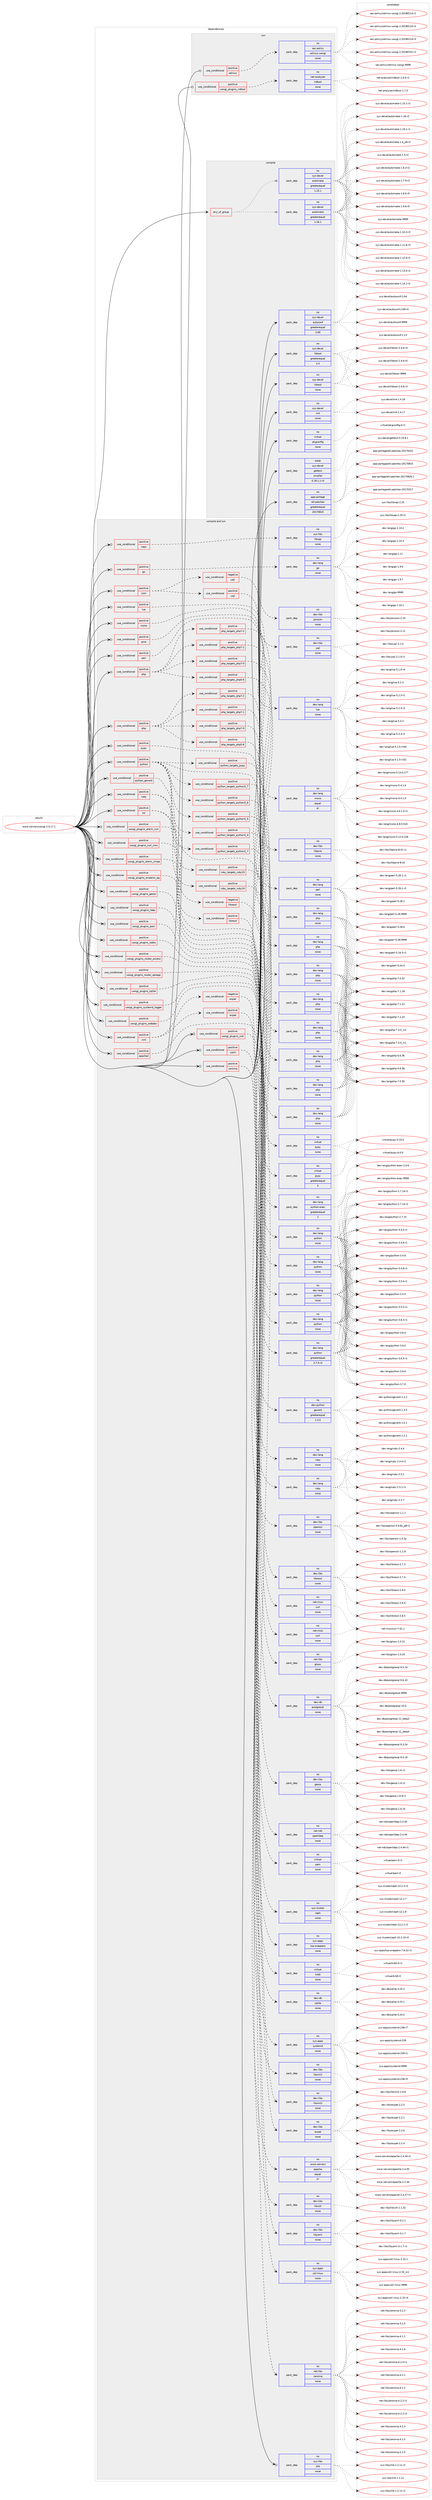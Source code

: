 digraph prolog {

# *************
# Graph options
# *************

newrank=true;
concentrate=true;
compound=true;
graph [rankdir=LR,fontname=Helvetica,fontsize=10,ranksep=1.5];#, ranksep=2.5, nodesep=0.2];
edge  [arrowhead=vee];
node  [fontname=Helvetica,fontsize=10];

# **********
# The ebuild
# **********

subgraph cluster_leftcol {
color=gray;
rank=same;
label=<<i>ebuild</i>>;
id [label="www-servers/uwsgi-2.0.17.1", color=red, width=4, href="../www-servers/uwsgi-2.0.17.1.svg"];
}

# ****************
# The dependencies
# ****************

subgraph cluster_midcol {
color=gray;
label=<<i>dependencies</i>>;
subgraph cluster_compile {
fillcolor="#eeeeee";
style=filled;
label=<<i>compile</i>>;
subgraph any257 {
dependency13254 [label=<<TABLE BORDER="0" CELLBORDER="1" CELLSPACING="0" CELLPADDING="4"><TR><TD CELLPADDING="10">any_of_group</TD></TR></TABLE>>, shape=none, color=red];subgraph pack9999 {
dependency13255 [label=<<TABLE BORDER="0" CELLBORDER="1" CELLSPACING="0" CELLPADDING="4" WIDTH="220"><TR><TD ROWSPAN="6" CELLPADDING="30">pack_dep</TD></TR><TR><TD WIDTH="110">no</TD></TR><TR><TD>sys-devel</TD></TR><TR><TD>automake</TD></TR><TR><TD>greaterequal</TD></TR><TR><TD>1.16.1</TD></TR></TABLE>>, shape=none, color=blue];
}
dependency13254:e -> dependency13255:w [weight=20,style="dotted",arrowhead="oinv"];
subgraph pack10000 {
dependency13256 [label=<<TABLE BORDER="0" CELLBORDER="1" CELLSPACING="0" CELLPADDING="4" WIDTH="220"><TR><TD ROWSPAN="6" CELLPADDING="30">pack_dep</TD></TR><TR><TD WIDTH="110">no</TD></TR><TR><TD>sys-devel</TD></TR><TR><TD>automake</TD></TR><TR><TD>greaterequal</TD></TR><TR><TD>1.15.1</TD></TR></TABLE>>, shape=none, color=blue];
}
dependency13254:e -> dependency13256:w [weight=20,style="dotted",arrowhead="oinv"];
}
id:e -> dependency13254:w [weight=20,style="solid",arrowhead="vee"];
subgraph pack10001 {
dependency13257 [label=<<TABLE BORDER="0" CELLBORDER="1" CELLSPACING="0" CELLPADDING="4" WIDTH="220"><TR><TD ROWSPAN="6" CELLPADDING="30">pack_dep</TD></TR><TR><TD WIDTH="110">no</TD></TR><TR><TD>app-portage</TD></TR><TR><TD>elt-patches</TD></TR><TR><TD>greaterequal</TD></TR><TR><TD>20170815</TD></TR></TABLE>>, shape=none, color=blue];
}
id:e -> dependency13257:w [weight=20,style="solid",arrowhead="vee"];
subgraph pack10002 {
dependency13258 [label=<<TABLE BORDER="0" CELLBORDER="1" CELLSPACING="0" CELLPADDING="4" WIDTH="220"><TR><TD ROWSPAN="6" CELLPADDING="30">pack_dep</TD></TR><TR><TD WIDTH="110">no</TD></TR><TR><TD>sys-devel</TD></TR><TR><TD>autoconf</TD></TR><TR><TD>greaterequal</TD></TR><TR><TD>2.69</TD></TR></TABLE>>, shape=none, color=blue];
}
id:e -> dependency13258:w [weight=20,style="solid",arrowhead="vee"];
subgraph pack10003 {
dependency13259 [label=<<TABLE BORDER="0" CELLBORDER="1" CELLSPACING="0" CELLPADDING="4" WIDTH="220"><TR><TD ROWSPAN="6" CELLPADDING="30">pack_dep</TD></TR><TR><TD WIDTH="110">no</TD></TR><TR><TD>sys-devel</TD></TR><TR><TD>libtool</TD></TR><TR><TD>greaterequal</TD></TR><TR><TD>2.4</TD></TR></TABLE>>, shape=none, color=blue];
}
id:e -> dependency13259:w [weight=20,style="solid",arrowhead="vee"];
subgraph pack10004 {
dependency13260 [label=<<TABLE BORDER="0" CELLBORDER="1" CELLSPACING="0" CELLPADDING="4" WIDTH="220"><TR><TD ROWSPAN="6" CELLPADDING="30">pack_dep</TD></TR><TR><TD WIDTH="110">no</TD></TR><TR><TD>sys-devel</TD></TR><TR><TD>libtool</TD></TR><TR><TD>none</TD></TR><TR><TD></TD></TR></TABLE>>, shape=none, color=blue];
}
id:e -> dependency13260:w [weight=20,style="solid",arrowhead="vee"];
subgraph pack10005 {
dependency13261 [label=<<TABLE BORDER="0" CELLBORDER="1" CELLSPACING="0" CELLPADDING="4" WIDTH="220"><TR><TD ROWSPAN="6" CELLPADDING="30">pack_dep</TD></TR><TR><TD WIDTH="110">no</TD></TR><TR><TD>sys-devel</TD></TR><TR><TD>m4</TD></TR><TR><TD>none</TD></TR><TR><TD></TD></TR></TABLE>>, shape=none, color=blue];
}
id:e -> dependency13261:w [weight=20,style="solid",arrowhead="vee"];
subgraph pack10006 {
dependency13262 [label=<<TABLE BORDER="0" CELLBORDER="1" CELLSPACING="0" CELLPADDING="4" WIDTH="220"><TR><TD ROWSPAN="6" CELLPADDING="30">pack_dep</TD></TR><TR><TD WIDTH="110">no</TD></TR><TR><TD>virtual</TD></TR><TR><TD>pkgconfig</TD></TR><TR><TD>none</TD></TR><TR><TD></TD></TR></TABLE>>, shape=none, color=blue];
}
id:e -> dependency13262:w [weight=20,style="solid",arrowhead="vee"];
subgraph pack10007 {
dependency13263 [label=<<TABLE BORDER="0" CELLBORDER="1" CELLSPACING="0" CELLPADDING="4" WIDTH="220"><TR><TD ROWSPAN="6" CELLPADDING="30">pack_dep</TD></TR><TR><TD WIDTH="110">weak</TD></TR><TR><TD>sys-devel</TD></TR><TR><TD>gettext</TD></TR><TR><TD>smaller</TD></TR><TR><TD>0.18.1.1-r3</TD></TR></TABLE>>, shape=none, color=blue];
}
id:e -> dependency13263:w [weight=20,style="solid",arrowhead="vee"];
}
subgraph cluster_compileandrun {
fillcolor="#eeeeee";
style=filled;
label=<<i>compile and run</i>>;
subgraph cond2989 {
dependency13264 [label=<<TABLE BORDER="0" CELLBORDER="1" CELLSPACING="0" CELLPADDING="4"><TR><TD ROWSPAN="3" CELLPADDING="10">use_conditional</TD></TR><TR><TD>positive</TD></TR><TR><TD>apache2</TD></TR></TABLE>>, shape=none, color=red];
subgraph pack10008 {
dependency13265 [label=<<TABLE BORDER="0" CELLBORDER="1" CELLSPACING="0" CELLPADDING="4" WIDTH="220"><TR><TD ROWSPAN="6" CELLPADDING="30">pack_dep</TD></TR><TR><TD WIDTH="110">no</TD></TR><TR><TD>www-servers</TD></TR><TR><TD>apache</TD></TR><TR><TD>equal</TD></TR><TR><TD>2*</TD></TR></TABLE>>, shape=none, color=blue];
}
dependency13264:e -> dependency13265:w [weight=20,style="dashed",arrowhead="vee"];
}
id:e -> dependency13264:w [weight=20,style="solid",arrowhead="odotvee"];
subgraph cond2990 {
dependency13266 [label=<<TABLE BORDER="0" CELLBORDER="1" CELLSPACING="0" CELLPADDING="4"><TR><TD ROWSPAN="3" CELLPADDING="10">use_conditional</TD></TR><TR><TD>positive</TD></TR><TR><TD>caps</TD></TR></TABLE>>, shape=none, color=red];
subgraph pack10009 {
dependency13267 [label=<<TABLE BORDER="0" CELLBORDER="1" CELLSPACING="0" CELLPADDING="4" WIDTH="220"><TR><TD ROWSPAN="6" CELLPADDING="30">pack_dep</TD></TR><TR><TD WIDTH="110">no</TD></TR><TR><TD>sys-libs</TD></TR><TR><TD>libcap</TD></TR><TR><TD>none</TD></TR><TR><TD></TD></TR></TABLE>>, shape=none, color=blue];
}
dependency13266:e -> dependency13267:w [weight=20,style="dashed",arrowhead="vee"];
}
id:e -> dependency13266:w [weight=20,style="solid",arrowhead="odotvee"];
subgraph cond2991 {
dependency13268 [label=<<TABLE BORDER="0" CELLBORDER="1" CELLSPACING="0" CELLPADDING="4"><TR><TD ROWSPAN="3" CELLPADDING="10">use_conditional</TD></TR><TR><TD>positive</TD></TR><TR><TD>go</TD></TR></TABLE>>, shape=none, color=red];
subgraph pack10010 {
dependency13269 [label=<<TABLE BORDER="0" CELLBORDER="1" CELLSPACING="0" CELLPADDING="4" WIDTH="220"><TR><TD ROWSPAN="6" CELLPADDING="30">pack_dep</TD></TR><TR><TD WIDTH="110">no</TD></TR><TR><TD>dev-lang</TD></TR><TR><TD>go</TD></TR><TR><TD>none</TD></TR><TR><TD></TD></TR></TABLE>>, shape=none, color=blue];
}
dependency13268:e -> dependency13269:w [weight=20,style="dashed",arrowhead="vee"];
}
id:e -> dependency13268:w [weight=20,style="solid",arrowhead="odotvee"];
subgraph cond2992 {
dependency13270 [label=<<TABLE BORDER="0" CELLBORDER="1" CELLSPACING="0" CELLPADDING="4"><TR><TD ROWSPAN="3" CELLPADDING="10">use_conditional</TD></TR><TR><TD>positive</TD></TR><TR><TD>json</TD></TR></TABLE>>, shape=none, color=red];
subgraph cond2993 {
dependency13271 [label=<<TABLE BORDER="0" CELLBORDER="1" CELLSPACING="0" CELLPADDING="4"><TR><TD ROWSPAN="3" CELLPADDING="10">use_conditional</TD></TR><TR><TD>negative</TD></TR><TR><TD>yajl</TD></TR></TABLE>>, shape=none, color=red];
subgraph pack10011 {
dependency13272 [label=<<TABLE BORDER="0" CELLBORDER="1" CELLSPACING="0" CELLPADDING="4" WIDTH="220"><TR><TD ROWSPAN="6" CELLPADDING="30">pack_dep</TD></TR><TR><TD WIDTH="110">no</TD></TR><TR><TD>dev-libs</TD></TR><TR><TD>jansson</TD></TR><TR><TD>none</TD></TR><TR><TD></TD></TR></TABLE>>, shape=none, color=blue];
}
dependency13271:e -> dependency13272:w [weight=20,style="dashed",arrowhead="vee"];
}
dependency13270:e -> dependency13271:w [weight=20,style="dashed",arrowhead="vee"];
subgraph cond2994 {
dependency13273 [label=<<TABLE BORDER="0" CELLBORDER="1" CELLSPACING="0" CELLPADDING="4"><TR><TD ROWSPAN="3" CELLPADDING="10">use_conditional</TD></TR><TR><TD>positive</TD></TR><TR><TD>yajl</TD></TR></TABLE>>, shape=none, color=red];
subgraph pack10012 {
dependency13274 [label=<<TABLE BORDER="0" CELLBORDER="1" CELLSPACING="0" CELLPADDING="4" WIDTH="220"><TR><TD ROWSPAN="6" CELLPADDING="30">pack_dep</TD></TR><TR><TD WIDTH="110">no</TD></TR><TR><TD>dev-libs</TD></TR><TR><TD>yajl</TD></TR><TR><TD>none</TD></TR><TR><TD></TD></TR></TABLE>>, shape=none, color=blue];
}
dependency13273:e -> dependency13274:w [weight=20,style="dashed",arrowhead="vee"];
}
dependency13270:e -> dependency13273:w [weight=20,style="dashed",arrowhead="vee"];
}
id:e -> dependency13270:w [weight=20,style="solid",arrowhead="odotvee"];
subgraph cond2995 {
dependency13275 [label=<<TABLE BORDER="0" CELLBORDER="1" CELLSPACING="0" CELLPADDING="4"><TR><TD ROWSPAN="3" CELLPADDING="10">use_conditional</TD></TR><TR><TD>positive</TD></TR><TR><TD>lua</TD></TR></TABLE>>, shape=none, color=red];
subgraph pack10013 {
dependency13276 [label=<<TABLE BORDER="0" CELLBORDER="1" CELLSPACING="0" CELLPADDING="4" WIDTH="220"><TR><TD ROWSPAN="6" CELLPADDING="30">pack_dep</TD></TR><TR><TD WIDTH="110">no</TD></TR><TR><TD>dev-lang</TD></TR><TR><TD>lua</TD></TR><TR><TD>none</TD></TR><TR><TD></TD></TR></TABLE>>, shape=none, color=blue];
}
dependency13275:e -> dependency13276:w [weight=20,style="dashed",arrowhead="vee"];
}
id:e -> dependency13275:w [weight=20,style="solid",arrowhead="odotvee"];
subgraph cond2996 {
dependency13277 [label=<<TABLE BORDER="0" CELLBORDER="1" CELLSPACING="0" CELLPADDING="4"><TR><TD ROWSPAN="3" CELLPADDING="10">use_conditional</TD></TR><TR><TD>positive</TD></TR><TR><TD>mono</TD></TR></TABLE>>, shape=none, color=red];
subgraph pack10014 {
dependency13278 [label=<<TABLE BORDER="0" CELLBORDER="1" CELLSPACING="0" CELLPADDING="4" WIDTH="220"><TR><TD ROWSPAN="6" CELLPADDING="30">pack_dep</TD></TR><TR><TD WIDTH="110">no</TD></TR><TR><TD>dev-lang</TD></TR><TR><TD>mono</TD></TR><TR><TD>equal</TD></TR><TR><TD>4*</TD></TR></TABLE>>, shape=none, color=blue];
}
dependency13277:e -> dependency13278:w [weight=20,style="dashed",arrowhead="vee"];
}
id:e -> dependency13277:w [weight=20,style="solid",arrowhead="odotvee"];
subgraph cond2997 {
dependency13279 [label=<<TABLE BORDER="0" CELLBORDER="1" CELLSPACING="0" CELLPADDING="4"><TR><TD ROWSPAN="3" CELLPADDING="10">use_conditional</TD></TR><TR><TD>positive</TD></TR><TR><TD>pcre</TD></TR></TABLE>>, shape=none, color=red];
subgraph pack10015 {
dependency13280 [label=<<TABLE BORDER="0" CELLBORDER="1" CELLSPACING="0" CELLPADDING="4" WIDTH="220"><TR><TD ROWSPAN="6" CELLPADDING="30">pack_dep</TD></TR><TR><TD WIDTH="110">no</TD></TR><TR><TD>dev-libs</TD></TR><TR><TD>libpcre</TD></TR><TR><TD>none</TD></TR><TR><TD></TD></TR></TABLE>>, shape=none, color=blue];
}
dependency13279:e -> dependency13280:w [weight=20,style="dashed",arrowhead="vee"];
}
id:e -> dependency13279:w [weight=20,style="solid",arrowhead="odotvee"];
subgraph cond2998 {
dependency13281 [label=<<TABLE BORDER="0" CELLBORDER="1" CELLSPACING="0" CELLPADDING="4"><TR><TD ROWSPAN="3" CELLPADDING="10">use_conditional</TD></TR><TR><TD>positive</TD></TR><TR><TD>perl</TD></TR></TABLE>>, shape=none, color=red];
subgraph pack10016 {
dependency13282 [label=<<TABLE BORDER="0" CELLBORDER="1" CELLSPACING="0" CELLPADDING="4" WIDTH="220"><TR><TD ROWSPAN="6" CELLPADDING="30">pack_dep</TD></TR><TR><TD WIDTH="110">no</TD></TR><TR><TD>dev-lang</TD></TR><TR><TD>perl</TD></TR><TR><TD>none</TD></TR><TR><TD></TD></TR></TABLE>>, shape=none, color=blue];
}
dependency13281:e -> dependency13282:w [weight=20,style="dashed",arrowhead="vee"];
}
id:e -> dependency13281:w [weight=20,style="solid",arrowhead="odotvee"];
subgraph cond2999 {
dependency13283 [label=<<TABLE BORDER="0" CELLBORDER="1" CELLSPACING="0" CELLPADDING="4"><TR><TD ROWSPAN="3" CELLPADDING="10">use_conditional</TD></TR><TR><TD>positive</TD></TR><TR><TD>php</TD></TR></TABLE>>, shape=none, color=red];
subgraph cond3000 {
dependency13284 [label=<<TABLE BORDER="0" CELLBORDER="1" CELLSPACING="0" CELLPADDING="4"><TR><TD ROWSPAN="3" CELLPADDING="10">use_conditional</TD></TR><TR><TD>positive</TD></TR><TR><TD>php_targets_php5-6</TD></TR></TABLE>>, shape=none, color=red];
subgraph pack10017 {
dependency13285 [label=<<TABLE BORDER="0" CELLBORDER="1" CELLSPACING="0" CELLPADDING="4" WIDTH="220"><TR><TD ROWSPAN="6" CELLPADDING="30">pack_dep</TD></TR><TR><TD WIDTH="110">no</TD></TR><TR><TD>dev-lang</TD></TR><TR><TD>php</TD></TR><TR><TD>none</TD></TR><TR><TD></TD></TR></TABLE>>, shape=none, color=blue];
}
dependency13284:e -> dependency13285:w [weight=20,style="dashed",arrowhead="vee"];
}
dependency13283:e -> dependency13284:w [weight=20,style="dashed",arrowhead="vee"];
subgraph cond3001 {
dependency13286 [label=<<TABLE BORDER="0" CELLBORDER="1" CELLSPACING="0" CELLPADDING="4"><TR><TD ROWSPAN="3" CELLPADDING="10">use_conditional</TD></TR><TR><TD>positive</TD></TR><TR><TD>php_targets_php7-0</TD></TR></TABLE>>, shape=none, color=red];
subgraph pack10018 {
dependency13287 [label=<<TABLE BORDER="0" CELLBORDER="1" CELLSPACING="0" CELLPADDING="4" WIDTH="220"><TR><TD ROWSPAN="6" CELLPADDING="30">pack_dep</TD></TR><TR><TD WIDTH="110">no</TD></TR><TR><TD>dev-lang</TD></TR><TR><TD>php</TD></TR><TR><TD>none</TD></TR><TR><TD></TD></TR></TABLE>>, shape=none, color=blue];
}
dependency13286:e -> dependency13287:w [weight=20,style="dashed",arrowhead="vee"];
}
dependency13283:e -> dependency13286:w [weight=20,style="dashed",arrowhead="vee"];
subgraph cond3002 {
dependency13288 [label=<<TABLE BORDER="0" CELLBORDER="1" CELLSPACING="0" CELLPADDING="4"><TR><TD ROWSPAN="3" CELLPADDING="10">use_conditional</TD></TR><TR><TD>positive</TD></TR><TR><TD>php_targets_php7-1</TD></TR></TABLE>>, shape=none, color=red];
subgraph pack10019 {
dependency13289 [label=<<TABLE BORDER="0" CELLBORDER="1" CELLSPACING="0" CELLPADDING="4" WIDTH="220"><TR><TD ROWSPAN="6" CELLPADDING="30">pack_dep</TD></TR><TR><TD WIDTH="110">no</TD></TR><TR><TD>dev-lang</TD></TR><TR><TD>php</TD></TR><TR><TD>none</TD></TR><TR><TD></TD></TR></TABLE>>, shape=none, color=blue];
}
dependency13288:e -> dependency13289:w [weight=20,style="dashed",arrowhead="vee"];
}
dependency13283:e -> dependency13288:w [weight=20,style="dashed",arrowhead="vee"];
subgraph cond3003 {
dependency13290 [label=<<TABLE BORDER="0" CELLBORDER="1" CELLSPACING="0" CELLPADDING="4"><TR><TD ROWSPAN="3" CELLPADDING="10">use_conditional</TD></TR><TR><TD>positive</TD></TR><TR><TD>php_targets_php7-2</TD></TR></TABLE>>, shape=none, color=red];
subgraph pack10020 {
dependency13291 [label=<<TABLE BORDER="0" CELLBORDER="1" CELLSPACING="0" CELLPADDING="4" WIDTH="220"><TR><TD ROWSPAN="6" CELLPADDING="30">pack_dep</TD></TR><TR><TD WIDTH="110">no</TD></TR><TR><TD>dev-lang</TD></TR><TR><TD>php</TD></TR><TR><TD>none</TD></TR><TR><TD></TD></TR></TABLE>>, shape=none, color=blue];
}
dependency13290:e -> dependency13291:w [weight=20,style="dashed",arrowhead="vee"];
}
dependency13283:e -> dependency13290:w [weight=20,style="dashed",arrowhead="vee"];
}
id:e -> dependency13283:w [weight=20,style="solid",arrowhead="odotvee"];
subgraph cond3004 {
dependency13292 [label=<<TABLE BORDER="0" CELLBORDER="1" CELLSPACING="0" CELLPADDING="4"><TR><TD ROWSPAN="3" CELLPADDING="10">use_conditional</TD></TR><TR><TD>positive</TD></TR><TR><TD>php</TD></TR></TABLE>>, shape=none, color=red];
subgraph cond3005 {
dependency13293 [label=<<TABLE BORDER="0" CELLBORDER="1" CELLSPACING="0" CELLPADDING="4"><TR><TD ROWSPAN="3" CELLPADDING="10">use_conditional</TD></TR><TR><TD>positive</TD></TR><TR><TD>php_targets_php5-6</TD></TR></TABLE>>, shape=none, color=red];
subgraph pack10021 {
dependency13294 [label=<<TABLE BORDER="0" CELLBORDER="1" CELLSPACING="0" CELLPADDING="4" WIDTH="220"><TR><TD ROWSPAN="6" CELLPADDING="30">pack_dep</TD></TR><TR><TD WIDTH="110">no</TD></TR><TR><TD>dev-lang</TD></TR><TR><TD>php</TD></TR><TR><TD>none</TD></TR><TR><TD></TD></TR></TABLE>>, shape=none, color=blue];
}
dependency13293:e -> dependency13294:w [weight=20,style="dashed",arrowhead="vee"];
}
dependency13292:e -> dependency13293:w [weight=20,style="dashed",arrowhead="vee"];
subgraph cond3006 {
dependency13295 [label=<<TABLE BORDER="0" CELLBORDER="1" CELLSPACING="0" CELLPADDING="4"><TR><TD ROWSPAN="3" CELLPADDING="10">use_conditional</TD></TR><TR><TD>positive</TD></TR><TR><TD>php_targets_php7-0</TD></TR></TABLE>>, shape=none, color=red];
subgraph pack10022 {
dependency13296 [label=<<TABLE BORDER="0" CELLBORDER="1" CELLSPACING="0" CELLPADDING="4" WIDTH="220"><TR><TD ROWSPAN="6" CELLPADDING="30">pack_dep</TD></TR><TR><TD WIDTH="110">no</TD></TR><TR><TD>dev-lang</TD></TR><TR><TD>php</TD></TR><TR><TD>none</TD></TR><TR><TD></TD></TR></TABLE>>, shape=none, color=blue];
}
dependency13295:e -> dependency13296:w [weight=20,style="dashed",arrowhead="vee"];
}
dependency13292:e -> dependency13295:w [weight=20,style="dashed",arrowhead="vee"];
subgraph cond3007 {
dependency13297 [label=<<TABLE BORDER="0" CELLBORDER="1" CELLSPACING="0" CELLPADDING="4"><TR><TD ROWSPAN="3" CELLPADDING="10">use_conditional</TD></TR><TR><TD>positive</TD></TR><TR><TD>php_targets_php7-1</TD></TR></TABLE>>, shape=none, color=red];
subgraph pack10023 {
dependency13298 [label=<<TABLE BORDER="0" CELLBORDER="1" CELLSPACING="0" CELLPADDING="4" WIDTH="220"><TR><TD ROWSPAN="6" CELLPADDING="30">pack_dep</TD></TR><TR><TD WIDTH="110">no</TD></TR><TR><TD>dev-lang</TD></TR><TR><TD>php</TD></TR><TR><TD>none</TD></TR><TR><TD></TD></TR></TABLE>>, shape=none, color=blue];
}
dependency13297:e -> dependency13298:w [weight=20,style="dashed",arrowhead="vee"];
}
dependency13292:e -> dependency13297:w [weight=20,style="dashed",arrowhead="vee"];
subgraph cond3008 {
dependency13299 [label=<<TABLE BORDER="0" CELLBORDER="1" CELLSPACING="0" CELLPADDING="4"><TR><TD ROWSPAN="3" CELLPADDING="10">use_conditional</TD></TR><TR><TD>positive</TD></TR><TR><TD>php_targets_php7-2</TD></TR></TABLE>>, shape=none, color=red];
subgraph pack10024 {
dependency13300 [label=<<TABLE BORDER="0" CELLBORDER="1" CELLSPACING="0" CELLPADDING="4" WIDTH="220"><TR><TD ROWSPAN="6" CELLPADDING="30">pack_dep</TD></TR><TR><TD WIDTH="110">no</TD></TR><TR><TD>dev-lang</TD></TR><TR><TD>php</TD></TR><TR><TD>none</TD></TR><TR><TD></TD></TR></TABLE>>, shape=none, color=blue];
}
dependency13299:e -> dependency13300:w [weight=20,style="dashed",arrowhead="vee"];
}
dependency13292:e -> dependency13299:w [weight=20,style="dashed",arrowhead="vee"];
}
id:e -> dependency13292:w [weight=20,style="solid",arrowhead="odotvee"];
subgraph cond3009 {
dependency13301 [label=<<TABLE BORDER="0" CELLBORDER="1" CELLSPACING="0" CELLPADDING="4"><TR><TD ROWSPAN="3" CELLPADDING="10">use_conditional</TD></TR><TR><TD>positive</TD></TR><TR><TD>pypy</TD></TR></TABLE>>, shape=none, color=red];
subgraph pack10025 {
dependency13302 [label=<<TABLE BORDER="0" CELLBORDER="1" CELLSPACING="0" CELLPADDING="4" WIDTH="220"><TR><TD ROWSPAN="6" CELLPADDING="30">pack_dep</TD></TR><TR><TD WIDTH="110">no</TD></TR><TR><TD>virtual</TD></TR><TR><TD>pypy</TD></TR><TR><TD>none</TD></TR><TR><TD></TD></TR></TABLE>>, shape=none, color=blue];
}
dependency13301:e -> dependency13302:w [weight=20,style="dashed",arrowhead="vee"];
}
id:e -> dependency13301:w [weight=20,style="solid",arrowhead="odotvee"];
subgraph cond3010 {
dependency13303 [label=<<TABLE BORDER="0" CELLBORDER="1" CELLSPACING="0" CELLPADDING="4"><TR><TD ROWSPAN="3" CELLPADDING="10">use_conditional</TD></TR><TR><TD>positive</TD></TR><TR><TD>python</TD></TR></TABLE>>, shape=none, color=red];
subgraph cond3011 {
dependency13304 [label=<<TABLE BORDER="0" CELLBORDER="1" CELLSPACING="0" CELLPADDING="4"><TR><TD ROWSPAN="3" CELLPADDING="10">use_conditional</TD></TR><TR><TD>positive</TD></TR><TR><TD>python_targets_pypy</TD></TR></TABLE>>, shape=none, color=red];
subgraph pack10026 {
dependency13305 [label=<<TABLE BORDER="0" CELLBORDER="1" CELLSPACING="0" CELLPADDING="4" WIDTH="220"><TR><TD ROWSPAN="6" CELLPADDING="30">pack_dep</TD></TR><TR><TD WIDTH="110">no</TD></TR><TR><TD>virtual</TD></TR><TR><TD>pypy</TD></TR><TR><TD>greaterequal</TD></TR><TR><TD>5</TD></TR></TABLE>>, shape=none, color=blue];
}
dependency13304:e -> dependency13305:w [weight=20,style="dashed",arrowhead="vee"];
}
dependency13303:e -> dependency13304:w [weight=20,style="dashed",arrowhead="vee"];
subgraph cond3012 {
dependency13306 [label=<<TABLE BORDER="0" CELLBORDER="1" CELLSPACING="0" CELLPADDING="4"><TR><TD ROWSPAN="3" CELLPADDING="10">use_conditional</TD></TR><TR><TD>positive</TD></TR><TR><TD>python_targets_python2_7</TD></TR></TABLE>>, shape=none, color=red];
subgraph pack10027 {
dependency13307 [label=<<TABLE BORDER="0" CELLBORDER="1" CELLSPACING="0" CELLPADDING="4" WIDTH="220"><TR><TD ROWSPAN="6" CELLPADDING="30">pack_dep</TD></TR><TR><TD WIDTH="110">no</TD></TR><TR><TD>dev-lang</TD></TR><TR><TD>python</TD></TR><TR><TD>greaterequal</TD></TR><TR><TD>2.7.5-r2</TD></TR></TABLE>>, shape=none, color=blue];
}
dependency13306:e -> dependency13307:w [weight=20,style="dashed",arrowhead="vee"];
}
dependency13303:e -> dependency13306:w [weight=20,style="dashed",arrowhead="vee"];
subgraph cond3013 {
dependency13308 [label=<<TABLE BORDER="0" CELLBORDER="1" CELLSPACING="0" CELLPADDING="4"><TR><TD ROWSPAN="3" CELLPADDING="10">use_conditional</TD></TR><TR><TD>positive</TD></TR><TR><TD>python_targets_python3_4</TD></TR></TABLE>>, shape=none, color=red];
subgraph pack10028 {
dependency13309 [label=<<TABLE BORDER="0" CELLBORDER="1" CELLSPACING="0" CELLPADDING="4" WIDTH="220"><TR><TD ROWSPAN="6" CELLPADDING="30">pack_dep</TD></TR><TR><TD WIDTH="110">no</TD></TR><TR><TD>dev-lang</TD></TR><TR><TD>python</TD></TR><TR><TD>none</TD></TR><TR><TD></TD></TR></TABLE>>, shape=none, color=blue];
}
dependency13308:e -> dependency13309:w [weight=20,style="dashed",arrowhead="vee"];
}
dependency13303:e -> dependency13308:w [weight=20,style="dashed",arrowhead="vee"];
subgraph cond3014 {
dependency13310 [label=<<TABLE BORDER="0" CELLBORDER="1" CELLSPACING="0" CELLPADDING="4"><TR><TD ROWSPAN="3" CELLPADDING="10">use_conditional</TD></TR><TR><TD>positive</TD></TR><TR><TD>python_targets_python3_5</TD></TR></TABLE>>, shape=none, color=red];
subgraph pack10029 {
dependency13311 [label=<<TABLE BORDER="0" CELLBORDER="1" CELLSPACING="0" CELLPADDING="4" WIDTH="220"><TR><TD ROWSPAN="6" CELLPADDING="30">pack_dep</TD></TR><TR><TD WIDTH="110">no</TD></TR><TR><TD>dev-lang</TD></TR><TR><TD>python</TD></TR><TR><TD>none</TD></TR><TR><TD></TD></TR></TABLE>>, shape=none, color=blue];
}
dependency13310:e -> dependency13311:w [weight=20,style="dashed",arrowhead="vee"];
}
dependency13303:e -> dependency13310:w [weight=20,style="dashed",arrowhead="vee"];
subgraph cond3015 {
dependency13312 [label=<<TABLE BORDER="0" CELLBORDER="1" CELLSPACING="0" CELLPADDING="4"><TR><TD ROWSPAN="3" CELLPADDING="10">use_conditional</TD></TR><TR><TD>positive</TD></TR><TR><TD>python_targets_python3_6</TD></TR></TABLE>>, shape=none, color=red];
subgraph pack10030 {
dependency13313 [label=<<TABLE BORDER="0" CELLBORDER="1" CELLSPACING="0" CELLPADDING="4" WIDTH="220"><TR><TD ROWSPAN="6" CELLPADDING="30">pack_dep</TD></TR><TR><TD WIDTH="110">no</TD></TR><TR><TD>dev-lang</TD></TR><TR><TD>python</TD></TR><TR><TD>none</TD></TR><TR><TD></TD></TR></TABLE>>, shape=none, color=blue];
}
dependency13312:e -> dependency13313:w [weight=20,style="dashed",arrowhead="vee"];
}
dependency13303:e -> dependency13312:w [weight=20,style="dashed",arrowhead="vee"];
subgraph cond3016 {
dependency13314 [label=<<TABLE BORDER="0" CELLBORDER="1" CELLSPACING="0" CELLPADDING="4"><TR><TD ROWSPAN="3" CELLPADDING="10">use_conditional</TD></TR><TR><TD>positive</TD></TR><TR><TD>python_targets_python3_7</TD></TR></TABLE>>, shape=none, color=red];
subgraph pack10031 {
dependency13315 [label=<<TABLE BORDER="0" CELLBORDER="1" CELLSPACING="0" CELLPADDING="4" WIDTH="220"><TR><TD ROWSPAN="6" CELLPADDING="30">pack_dep</TD></TR><TR><TD WIDTH="110">no</TD></TR><TR><TD>dev-lang</TD></TR><TR><TD>python</TD></TR><TR><TD>none</TD></TR><TR><TD></TD></TR></TABLE>>, shape=none, color=blue];
}
dependency13314:e -> dependency13315:w [weight=20,style="dashed",arrowhead="vee"];
}
dependency13303:e -> dependency13314:w [weight=20,style="dashed",arrowhead="vee"];
subgraph pack10032 {
dependency13316 [label=<<TABLE BORDER="0" CELLBORDER="1" CELLSPACING="0" CELLPADDING="4" WIDTH="220"><TR><TD ROWSPAN="6" CELLPADDING="30">pack_dep</TD></TR><TR><TD WIDTH="110">no</TD></TR><TR><TD>dev-lang</TD></TR><TR><TD>python-exec</TD></TR><TR><TD>greaterequal</TD></TR><TR><TD>2</TD></TR></TABLE>>, shape=none, color=blue];
}
dependency13303:e -> dependency13316:w [weight=20,style="dashed",arrowhead="vee"];
}
id:e -> dependency13303:w [weight=20,style="solid",arrowhead="odotvee"];
subgraph cond3017 {
dependency13317 [label=<<TABLE BORDER="0" CELLBORDER="1" CELLSPACING="0" CELLPADDING="4"><TR><TD ROWSPAN="3" CELLPADDING="10">use_conditional</TD></TR><TR><TD>positive</TD></TR><TR><TD>python_gevent</TD></TR></TABLE>>, shape=none, color=red];
subgraph pack10033 {
dependency13318 [label=<<TABLE BORDER="0" CELLBORDER="1" CELLSPACING="0" CELLPADDING="4" WIDTH="220"><TR><TD ROWSPAN="6" CELLPADDING="30">pack_dep</TD></TR><TR><TD WIDTH="110">no</TD></TR><TR><TD>dev-python</TD></TR><TR><TD>gevent</TD></TR><TR><TD>greaterequal</TD></TR><TR><TD>1.3.5</TD></TR></TABLE>>, shape=none, color=blue];
}
dependency13317:e -> dependency13318:w [weight=20,style="dashed",arrowhead="vee"];
}
id:e -> dependency13317:w [weight=20,style="solid",arrowhead="odotvee"];
subgraph cond3018 {
dependency13319 [label=<<TABLE BORDER="0" CELLBORDER="1" CELLSPACING="0" CELLPADDING="4"><TR><TD ROWSPAN="3" CELLPADDING="10">use_conditional</TD></TR><TR><TD>positive</TD></TR><TR><TD>ruby</TD></TR></TABLE>>, shape=none, color=red];
subgraph cond3019 {
dependency13320 [label=<<TABLE BORDER="0" CELLBORDER="1" CELLSPACING="0" CELLPADDING="4"><TR><TD ROWSPAN="3" CELLPADDING="10">use_conditional</TD></TR><TR><TD>positive</TD></TR><TR><TD>ruby_targets_ruby23</TD></TR></TABLE>>, shape=none, color=red];
subgraph pack10034 {
dependency13321 [label=<<TABLE BORDER="0" CELLBORDER="1" CELLSPACING="0" CELLPADDING="4" WIDTH="220"><TR><TD ROWSPAN="6" CELLPADDING="30">pack_dep</TD></TR><TR><TD WIDTH="110">no</TD></TR><TR><TD>dev-lang</TD></TR><TR><TD>ruby</TD></TR><TR><TD>none</TD></TR><TR><TD></TD></TR></TABLE>>, shape=none, color=blue];
}
dependency13320:e -> dependency13321:w [weight=20,style="dashed",arrowhead="vee"];
}
dependency13319:e -> dependency13320:w [weight=20,style="dashed",arrowhead="vee"];
subgraph cond3020 {
dependency13322 [label=<<TABLE BORDER="0" CELLBORDER="1" CELLSPACING="0" CELLPADDING="4"><TR><TD ROWSPAN="3" CELLPADDING="10">use_conditional</TD></TR><TR><TD>positive</TD></TR><TR><TD>ruby_targets_ruby24</TD></TR></TABLE>>, shape=none, color=red];
subgraph pack10035 {
dependency13323 [label=<<TABLE BORDER="0" CELLBORDER="1" CELLSPACING="0" CELLPADDING="4" WIDTH="220"><TR><TD ROWSPAN="6" CELLPADDING="30">pack_dep</TD></TR><TR><TD WIDTH="110">no</TD></TR><TR><TD>dev-lang</TD></TR><TR><TD>ruby</TD></TR><TR><TD>none</TD></TR><TR><TD></TD></TR></TABLE>>, shape=none, color=blue];
}
dependency13322:e -> dependency13323:w [weight=20,style="dashed",arrowhead="vee"];
}
dependency13319:e -> dependency13322:w [weight=20,style="dashed",arrowhead="vee"];
}
id:e -> dependency13319:w [weight=20,style="solid",arrowhead="odotvee"];
subgraph cond3021 {
dependency13324 [label=<<TABLE BORDER="0" CELLBORDER="1" CELLSPACING="0" CELLPADDING="4"><TR><TD ROWSPAN="3" CELLPADDING="10">use_conditional</TD></TR><TR><TD>positive</TD></TR><TR><TD>ssl</TD></TR></TABLE>>, shape=none, color=red];
subgraph cond3022 {
dependency13325 [label=<<TABLE BORDER="0" CELLBORDER="1" CELLSPACING="0" CELLPADDING="4"><TR><TD ROWSPAN="3" CELLPADDING="10">use_conditional</TD></TR><TR><TD>negative</TD></TR><TR><TD>libressl</TD></TR></TABLE>>, shape=none, color=red];
subgraph pack10036 {
dependency13326 [label=<<TABLE BORDER="0" CELLBORDER="1" CELLSPACING="0" CELLPADDING="4" WIDTH="220"><TR><TD ROWSPAN="6" CELLPADDING="30">pack_dep</TD></TR><TR><TD WIDTH="110">no</TD></TR><TR><TD>dev-libs</TD></TR><TR><TD>openssl</TD></TR><TR><TD>none</TD></TR><TR><TD></TD></TR></TABLE>>, shape=none, color=blue];
}
dependency13325:e -> dependency13326:w [weight=20,style="dashed",arrowhead="vee"];
}
dependency13324:e -> dependency13325:w [weight=20,style="dashed",arrowhead="vee"];
subgraph cond3023 {
dependency13327 [label=<<TABLE BORDER="0" CELLBORDER="1" CELLSPACING="0" CELLPADDING="4"><TR><TD ROWSPAN="3" CELLPADDING="10">use_conditional</TD></TR><TR><TD>positive</TD></TR><TR><TD>libressl</TD></TR></TABLE>>, shape=none, color=red];
subgraph pack10037 {
dependency13328 [label=<<TABLE BORDER="0" CELLBORDER="1" CELLSPACING="0" CELLPADDING="4" WIDTH="220"><TR><TD ROWSPAN="6" CELLPADDING="30">pack_dep</TD></TR><TR><TD WIDTH="110">no</TD></TR><TR><TD>dev-libs</TD></TR><TR><TD>libressl</TD></TR><TR><TD>none</TD></TR><TR><TD></TD></TR></TABLE>>, shape=none, color=blue];
}
dependency13327:e -> dependency13328:w [weight=20,style="dashed",arrowhead="vee"];
}
dependency13324:e -> dependency13327:w [weight=20,style="dashed",arrowhead="vee"];
}
id:e -> dependency13324:w [weight=20,style="solid",arrowhead="odotvee"];
subgraph cond3024 {
dependency13329 [label=<<TABLE BORDER="0" CELLBORDER="1" CELLSPACING="0" CELLPADDING="4"><TR><TD ROWSPAN="3" CELLPADDING="10">use_conditional</TD></TR><TR><TD>positive</TD></TR><TR><TD>uwsgi_plugins_alarm_curl</TD></TR></TABLE>>, shape=none, color=red];
subgraph pack10038 {
dependency13330 [label=<<TABLE BORDER="0" CELLBORDER="1" CELLSPACING="0" CELLPADDING="4" WIDTH="220"><TR><TD ROWSPAN="6" CELLPADDING="30">pack_dep</TD></TR><TR><TD WIDTH="110">no</TD></TR><TR><TD>net-misc</TD></TR><TR><TD>curl</TD></TR><TR><TD>none</TD></TR><TR><TD></TD></TR></TABLE>>, shape=none, color=blue];
}
dependency13329:e -> dependency13330:w [weight=20,style="dashed",arrowhead="vee"];
}
id:e -> dependency13329:w [weight=20,style="solid",arrowhead="odotvee"];
subgraph cond3025 {
dependency13331 [label=<<TABLE BORDER="0" CELLBORDER="1" CELLSPACING="0" CELLPADDING="4"><TR><TD ROWSPAN="3" CELLPADDING="10">use_conditional</TD></TR><TR><TD>positive</TD></TR><TR><TD>uwsgi_plugins_alarm_xmpp</TD></TR></TABLE>>, shape=none, color=red];
subgraph pack10039 {
dependency13332 [label=<<TABLE BORDER="0" CELLBORDER="1" CELLSPACING="0" CELLPADDING="4" WIDTH="220"><TR><TD ROWSPAN="6" CELLPADDING="30">pack_dep</TD></TR><TR><TD WIDTH="110">no</TD></TR><TR><TD>net-libs</TD></TR><TR><TD>gloox</TD></TR><TR><TD>none</TD></TR><TR><TD></TD></TR></TABLE>>, shape=none, color=blue];
}
dependency13331:e -> dependency13332:w [weight=20,style="dashed",arrowhead="vee"];
}
id:e -> dependency13331:w [weight=20,style="solid",arrowhead="odotvee"];
subgraph cond3026 {
dependency13333 [label=<<TABLE BORDER="0" CELLBORDER="1" CELLSPACING="0" CELLPADDING="4"><TR><TD ROWSPAN="3" CELLPADDING="10">use_conditional</TD></TR><TR><TD>positive</TD></TR><TR><TD>uwsgi_plugins_curl_cron</TD></TR></TABLE>>, shape=none, color=red];
subgraph pack10040 {
dependency13334 [label=<<TABLE BORDER="0" CELLBORDER="1" CELLSPACING="0" CELLPADDING="4" WIDTH="220"><TR><TD ROWSPAN="6" CELLPADDING="30">pack_dep</TD></TR><TR><TD WIDTH="110">no</TD></TR><TR><TD>net-misc</TD></TR><TR><TD>curl</TD></TR><TR><TD>none</TD></TR><TR><TD></TD></TR></TABLE>>, shape=none, color=blue];
}
dependency13333:e -> dependency13334:w [weight=20,style="dashed",arrowhead="vee"];
}
id:e -> dependency13333:w [weight=20,style="solid",arrowhead="odotvee"];
subgraph cond3027 {
dependency13335 [label=<<TABLE BORDER="0" CELLBORDER="1" CELLSPACING="0" CELLPADDING="4"><TR><TD ROWSPAN="3" CELLPADDING="10">use_conditional</TD></TR><TR><TD>positive</TD></TR><TR><TD>uwsgi_plugins_emperor_pg</TD></TR></TABLE>>, shape=none, color=red];
subgraph pack10041 {
dependency13336 [label=<<TABLE BORDER="0" CELLBORDER="1" CELLSPACING="0" CELLPADDING="4" WIDTH="220"><TR><TD ROWSPAN="6" CELLPADDING="30">pack_dep</TD></TR><TR><TD WIDTH="110">no</TD></TR><TR><TD>dev-db</TD></TR><TR><TD>postgresql</TD></TR><TR><TD>none</TD></TR><TR><TD></TD></TR></TABLE>>, shape=none, color=blue];
}
dependency13335:e -> dependency13336:w [weight=20,style="dashed",arrowhead="vee"];
}
id:e -> dependency13335:w [weight=20,style="solid",arrowhead="odotvee"];
subgraph cond3028 {
dependency13337 [label=<<TABLE BORDER="0" CELLBORDER="1" CELLSPACING="0" CELLPADDING="4"><TR><TD ROWSPAN="3" CELLPADDING="10">use_conditional</TD></TR><TR><TD>positive</TD></TR><TR><TD>uwsgi_plugins_geoip</TD></TR></TABLE>>, shape=none, color=red];
subgraph pack10042 {
dependency13338 [label=<<TABLE BORDER="0" CELLBORDER="1" CELLSPACING="0" CELLPADDING="4" WIDTH="220"><TR><TD ROWSPAN="6" CELLPADDING="30">pack_dep</TD></TR><TR><TD WIDTH="110">no</TD></TR><TR><TD>dev-libs</TD></TR><TR><TD>geoip</TD></TR><TR><TD>none</TD></TR><TR><TD></TD></TR></TABLE>>, shape=none, color=blue];
}
dependency13337:e -> dependency13338:w [weight=20,style="dashed",arrowhead="vee"];
}
id:e -> dependency13337:w [weight=20,style="solid",arrowhead="odotvee"];
subgraph cond3029 {
dependency13339 [label=<<TABLE BORDER="0" CELLBORDER="1" CELLSPACING="0" CELLPADDING="4"><TR><TD ROWSPAN="3" CELLPADDING="10">use_conditional</TD></TR><TR><TD>positive</TD></TR><TR><TD>uwsgi_plugins_ldap</TD></TR></TABLE>>, shape=none, color=red];
subgraph pack10043 {
dependency13340 [label=<<TABLE BORDER="0" CELLBORDER="1" CELLSPACING="0" CELLPADDING="4" WIDTH="220"><TR><TD ROWSPAN="6" CELLPADDING="30">pack_dep</TD></TR><TR><TD WIDTH="110">no</TD></TR><TR><TD>net-nds</TD></TR><TR><TD>openldap</TD></TR><TR><TD>none</TD></TR><TR><TD></TD></TR></TABLE>>, shape=none, color=blue];
}
dependency13339:e -> dependency13340:w [weight=20,style="dashed",arrowhead="vee"];
}
id:e -> dependency13339:w [weight=20,style="solid",arrowhead="odotvee"];
subgraph cond3030 {
dependency13341 [label=<<TABLE BORDER="0" CELLBORDER="1" CELLSPACING="0" CELLPADDING="4"><TR><TD ROWSPAN="3" CELLPADDING="10">use_conditional</TD></TR><TR><TD>positive</TD></TR><TR><TD>uwsgi_plugins_pam</TD></TR></TABLE>>, shape=none, color=red];
subgraph pack10044 {
dependency13342 [label=<<TABLE BORDER="0" CELLBORDER="1" CELLSPACING="0" CELLPADDING="4" WIDTH="220"><TR><TD ROWSPAN="6" CELLPADDING="30">pack_dep</TD></TR><TR><TD WIDTH="110">no</TD></TR><TR><TD>virtual</TD></TR><TR><TD>pam</TD></TR><TR><TD>none</TD></TR><TR><TD></TD></TR></TABLE>>, shape=none, color=blue];
}
dependency13341:e -> dependency13342:w [weight=20,style="dashed",arrowhead="vee"];
}
id:e -> dependency13341:w [weight=20,style="solid",arrowhead="odotvee"];
subgraph cond3031 {
dependency13343 [label=<<TABLE BORDER="0" CELLBORDER="1" CELLSPACING="0" CELLPADDING="4"><TR><TD ROWSPAN="3" CELLPADDING="10">use_conditional</TD></TR><TR><TD>positive</TD></TR><TR><TD>uwsgi_plugins_rados</TD></TR></TABLE>>, shape=none, color=red];
subgraph pack10045 {
dependency13344 [label=<<TABLE BORDER="0" CELLBORDER="1" CELLSPACING="0" CELLPADDING="4" WIDTH="220"><TR><TD ROWSPAN="6" CELLPADDING="30">pack_dep</TD></TR><TR><TD WIDTH="110">no</TD></TR><TR><TD>sys-cluster</TD></TR><TR><TD>ceph</TD></TR><TR><TD>none</TD></TR><TR><TD></TD></TR></TABLE>>, shape=none, color=blue];
}
dependency13343:e -> dependency13344:w [weight=20,style="dashed",arrowhead="vee"];
}
id:e -> dependency13343:w [weight=20,style="solid",arrowhead="odotvee"];
subgraph cond3032 {
dependency13345 [label=<<TABLE BORDER="0" CELLBORDER="1" CELLSPACING="0" CELLPADDING="4"><TR><TD ROWSPAN="3" CELLPADDING="10">use_conditional</TD></TR><TR><TD>positive</TD></TR><TR><TD>uwsgi_plugins_router_access</TD></TR></TABLE>>, shape=none, color=red];
subgraph pack10046 {
dependency13346 [label=<<TABLE BORDER="0" CELLBORDER="1" CELLSPACING="0" CELLPADDING="4" WIDTH="220"><TR><TD ROWSPAN="6" CELLPADDING="30">pack_dep</TD></TR><TR><TD WIDTH="110">no</TD></TR><TR><TD>sys-apps</TD></TR><TR><TD>tcp-wrappers</TD></TR><TR><TD>none</TD></TR><TR><TD></TD></TR></TABLE>>, shape=none, color=blue];
}
dependency13345:e -> dependency13346:w [weight=20,style="dashed",arrowhead="vee"];
}
id:e -> dependency13345:w [weight=20,style="solid",arrowhead="odotvee"];
subgraph cond3033 {
dependency13347 [label=<<TABLE BORDER="0" CELLBORDER="1" CELLSPACING="0" CELLPADDING="4"><TR><TD ROWSPAN="3" CELLPADDING="10">use_conditional</TD></TR><TR><TD>positive</TD></TR><TR><TD>uwsgi_plugins_router_spnego</TD></TR></TABLE>>, shape=none, color=red];
subgraph pack10047 {
dependency13348 [label=<<TABLE BORDER="0" CELLBORDER="1" CELLSPACING="0" CELLPADDING="4" WIDTH="220"><TR><TD ROWSPAN="6" CELLPADDING="30">pack_dep</TD></TR><TR><TD WIDTH="110">no</TD></TR><TR><TD>virtual</TD></TR><TR><TD>krb5</TD></TR><TR><TD>none</TD></TR><TR><TD></TD></TR></TABLE>>, shape=none, color=blue];
}
dependency13347:e -> dependency13348:w [weight=20,style="dashed",arrowhead="vee"];
}
id:e -> dependency13347:w [weight=20,style="solid",arrowhead="odotvee"];
subgraph cond3034 {
dependency13349 [label=<<TABLE BORDER="0" CELLBORDER="1" CELLSPACING="0" CELLPADDING="4"><TR><TD ROWSPAN="3" CELLPADDING="10">use_conditional</TD></TR><TR><TD>positive</TD></TR><TR><TD>uwsgi_plugins_sqlite</TD></TR></TABLE>>, shape=none, color=red];
subgraph pack10048 {
dependency13350 [label=<<TABLE BORDER="0" CELLBORDER="1" CELLSPACING="0" CELLPADDING="4" WIDTH="220"><TR><TD ROWSPAN="6" CELLPADDING="30">pack_dep</TD></TR><TR><TD WIDTH="110">no</TD></TR><TR><TD>dev-db</TD></TR><TR><TD>sqlite</TD></TR><TR><TD>none</TD></TR><TR><TD></TD></TR></TABLE>>, shape=none, color=blue];
}
dependency13349:e -> dependency13350:w [weight=20,style="dashed",arrowhead="vee"];
}
id:e -> dependency13349:w [weight=20,style="solid",arrowhead="odotvee"];
subgraph cond3035 {
dependency13351 [label=<<TABLE BORDER="0" CELLBORDER="1" CELLSPACING="0" CELLPADDING="4"><TR><TD ROWSPAN="3" CELLPADDING="10">use_conditional</TD></TR><TR><TD>positive</TD></TR><TR><TD>uwsgi_plugins_systemd_logger</TD></TR></TABLE>>, shape=none, color=red];
subgraph pack10049 {
dependency13352 [label=<<TABLE BORDER="0" CELLBORDER="1" CELLSPACING="0" CELLPADDING="4" WIDTH="220"><TR><TD ROWSPAN="6" CELLPADDING="30">pack_dep</TD></TR><TR><TD WIDTH="110">no</TD></TR><TR><TD>sys-apps</TD></TR><TR><TD>systemd</TD></TR><TR><TD>none</TD></TR><TR><TD></TD></TR></TABLE>>, shape=none, color=blue];
}
dependency13351:e -> dependency13352:w [weight=20,style="dashed",arrowhead="vee"];
}
id:e -> dependency13351:w [weight=20,style="solid",arrowhead="odotvee"];
subgraph cond3036 {
dependency13353 [label=<<TABLE BORDER="0" CELLBORDER="1" CELLSPACING="0" CELLPADDING="4"><TR><TD ROWSPAN="3" CELLPADDING="10">use_conditional</TD></TR><TR><TD>positive</TD></TR><TR><TD>uwsgi_plugins_webdav</TD></TR></TABLE>>, shape=none, color=red];
subgraph pack10050 {
dependency13354 [label=<<TABLE BORDER="0" CELLBORDER="1" CELLSPACING="0" CELLPADDING="4" WIDTH="220"><TR><TD ROWSPAN="6" CELLPADDING="30">pack_dep</TD></TR><TR><TD WIDTH="110">no</TD></TR><TR><TD>dev-libs</TD></TR><TR><TD>libxml2</TD></TR><TR><TD>none</TD></TR><TR><TD></TD></TR></TABLE>>, shape=none, color=blue];
}
dependency13353:e -> dependency13354:w [weight=20,style="dashed",arrowhead="vee"];
}
id:e -> dependency13353:w [weight=20,style="solid",arrowhead="odotvee"];
subgraph cond3037 {
dependency13355 [label=<<TABLE BORDER="0" CELLBORDER="1" CELLSPACING="0" CELLPADDING="4"><TR><TD ROWSPAN="3" CELLPADDING="10">use_conditional</TD></TR><TR><TD>positive</TD></TR><TR><TD>uwsgi_plugins_xslt</TD></TR></TABLE>>, shape=none, color=red];
subgraph pack10051 {
dependency13356 [label=<<TABLE BORDER="0" CELLBORDER="1" CELLSPACING="0" CELLPADDING="4" WIDTH="220"><TR><TD ROWSPAN="6" CELLPADDING="30">pack_dep</TD></TR><TR><TD WIDTH="110">no</TD></TR><TR><TD>dev-libs</TD></TR><TR><TD>libxslt</TD></TR><TR><TD>none</TD></TR><TR><TD></TD></TR></TABLE>>, shape=none, color=blue];
}
dependency13355:e -> dependency13356:w [weight=20,style="dashed",arrowhead="vee"];
}
id:e -> dependency13355:w [weight=20,style="solid",arrowhead="odotvee"];
subgraph cond3038 {
dependency13357 [label=<<TABLE BORDER="0" CELLBORDER="1" CELLSPACING="0" CELLPADDING="4"><TR><TD ROWSPAN="3" CELLPADDING="10">use_conditional</TD></TR><TR><TD>positive</TD></TR><TR><TD>xml</TD></TR></TABLE>>, shape=none, color=red];
subgraph cond3039 {
dependency13358 [label=<<TABLE BORDER="0" CELLBORDER="1" CELLSPACING="0" CELLPADDING="4"><TR><TD ROWSPAN="3" CELLPADDING="10">use_conditional</TD></TR><TR><TD>negative</TD></TR><TR><TD>expat</TD></TR></TABLE>>, shape=none, color=red];
subgraph pack10052 {
dependency13359 [label=<<TABLE BORDER="0" CELLBORDER="1" CELLSPACING="0" CELLPADDING="4" WIDTH="220"><TR><TD ROWSPAN="6" CELLPADDING="30">pack_dep</TD></TR><TR><TD WIDTH="110">no</TD></TR><TR><TD>dev-libs</TD></TR><TR><TD>libxml2</TD></TR><TR><TD>none</TD></TR><TR><TD></TD></TR></TABLE>>, shape=none, color=blue];
}
dependency13358:e -> dependency13359:w [weight=20,style="dashed",arrowhead="vee"];
}
dependency13357:e -> dependency13358:w [weight=20,style="dashed",arrowhead="vee"];
subgraph cond3040 {
dependency13360 [label=<<TABLE BORDER="0" CELLBORDER="1" CELLSPACING="0" CELLPADDING="4"><TR><TD ROWSPAN="3" CELLPADDING="10">use_conditional</TD></TR><TR><TD>positive</TD></TR><TR><TD>expat</TD></TR></TABLE>>, shape=none, color=red];
subgraph pack10053 {
dependency13361 [label=<<TABLE BORDER="0" CELLBORDER="1" CELLSPACING="0" CELLPADDING="4" WIDTH="220"><TR><TD ROWSPAN="6" CELLPADDING="30">pack_dep</TD></TR><TR><TD WIDTH="110">no</TD></TR><TR><TD>dev-libs</TD></TR><TR><TD>expat</TD></TR><TR><TD>none</TD></TR><TR><TD></TD></TR></TABLE>>, shape=none, color=blue];
}
dependency13360:e -> dependency13361:w [weight=20,style="dashed",arrowhead="vee"];
}
dependency13357:e -> dependency13360:w [weight=20,style="dashed",arrowhead="vee"];
}
id:e -> dependency13357:w [weight=20,style="solid",arrowhead="odotvee"];
subgraph cond3041 {
dependency13362 [label=<<TABLE BORDER="0" CELLBORDER="1" CELLSPACING="0" CELLPADDING="4"><TR><TD ROWSPAN="3" CELLPADDING="10">use_conditional</TD></TR><TR><TD>positive</TD></TR><TR><TD>yaml</TD></TR></TABLE>>, shape=none, color=red];
subgraph pack10054 {
dependency13363 [label=<<TABLE BORDER="0" CELLBORDER="1" CELLSPACING="0" CELLPADDING="4" WIDTH="220"><TR><TD ROWSPAN="6" CELLPADDING="30">pack_dep</TD></TR><TR><TD WIDTH="110">no</TD></TR><TR><TD>dev-libs</TD></TR><TR><TD>libyaml</TD></TR><TR><TD>none</TD></TR><TR><TD></TD></TR></TABLE>>, shape=none, color=blue];
}
dependency13362:e -> dependency13363:w [weight=20,style="dashed",arrowhead="vee"];
}
id:e -> dependency13362:w [weight=20,style="solid",arrowhead="odotvee"];
subgraph cond3042 {
dependency13364 [label=<<TABLE BORDER="0" CELLBORDER="1" CELLSPACING="0" CELLPADDING="4"><TR><TD ROWSPAN="3" CELLPADDING="10">use_conditional</TD></TR><TR><TD>positive</TD></TR><TR><TD>zeromq</TD></TR></TABLE>>, shape=none, color=red];
subgraph pack10055 {
dependency13365 [label=<<TABLE BORDER="0" CELLBORDER="1" CELLSPACING="0" CELLPADDING="4" WIDTH="220"><TR><TD ROWSPAN="6" CELLPADDING="30">pack_dep</TD></TR><TR><TD WIDTH="110">no</TD></TR><TR><TD>net-libs</TD></TR><TR><TD>zeromq</TD></TR><TR><TD>none</TD></TR><TR><TD></TD></TR></TABLE>>, shape=none, color=blue];
}
dependency13364:e -> dependency13365:w [weight=20,style="dashed",arrowhead="vee"];
subgraph pack10056 {
dependency13366 [label=<<TABLE BORDER="0" CELLBORDER="1" CELLSPACING="0" CELLPADDING="4" WIDTH="220"><TR><TD ROWSPAN="6" CELLPADDING="30">pack_dep</TD></TR><TR><TD WIDTH="110">no</TD></TR><TR><TD>sys-apps</TD></TR><TR><TD>util-linux</TD></TR><TR><TD>none</TD></TR><TR><TD></TD></TR></TABLE>>, shape=none, color=blue];
}
dependency13364:e -> dependency13366:w [weight=20,style="dashed",arrowhead="vee"];
}
id:e -> dependency13364:w [weight=20,style="solid",arrowhead="odotvee"];
subgraph pack10057 {
dependency13367 [label=<<TABLE BORDER="0" CELLBORDER="1" CELLSPACING="0" CELLPADDING="4" WIDTH="220"><TR><TD ROWSPAN="6" CELLPADDING="30">pack_dep</TD></TR><TR><TD WIDTH="110">no</TD></TR><TR><TD>sys-libs</TD></TR><TR><TD>zlib</TD></TR><TR><TD>none</TD></TR><TR><TD></TD></TR></TABLE>>, shape=none, color=blue];
}
id:e -> dependency13367:w [weight=20,style="solid",arrowhead="odotvee"];
}
subgraph cluster_run {
fillcolor="#eeeeee";
style=filled;
label=<<i>run</i>>;
subgraph cond3043 {
dependency13368 [label=<<TABLE BORDER="0" CELLBORDER="1" CELLSPACING="0" CELLPADDING="4"><TR><TD ROWSPAN="3" CELLPADDING="10">use_conditional</TD></TR><TR><TD>positive</TD></TR><TR><TD>selinux</TD></TR></TABLE>>, shape=none, color=red];
subgraph pack10058 {
dependency13369 [label=<<TABLE BORDER="0" CELLBORDER="1" CELLSPACING="0" CELLPADDING="4" WIDTH="220"><TR><TD ROWSPAN="6" CELLPADDING="30">pack_dep</TD></TR><TR><TD WIDTH="110">no</TD></TR><TR><TD>sec-policy</TD></TR><TR><TD>selinux-uwsgi</TD></TR><TR><TD>none</TD></TR><TR><TD></TD></TR></TABLE>>, shape=none, color=blue];
}
dependency13368:e -> dependency13369:w [weight=20,style="dashed",arrowhead="vee"];
}
id:e -> dependency13368:w [weight=20,style="solid",arrowhead="odot"];
subgraph cond3044 {
dependency13370 [label=<<TABLE BORDER="0" CELLBORDER="1" CELLSPACING="0" CELLPADDING="4"><TR><TD ROWSPAN="3" CELLPADDING="10">use_conditional</TD></TR><TR><TD>positive</TD></TR><TR><TD>uwsgi_plugins_rrdtool</TD></TR></TABLE>>, shape=none, color=red];
subgraph pack10059 {
dependency13371 [label=<<TABLE BORDER="0" CELLBORDER="1" CELLSPACING="0" CELLPADDING="4" WIDTH="220"><TR><TD ROWSPAN="6" CELLPADDING="30">pack_dep</TD></TR><TR><TD WIDTH="110">no</TD></TR><TR><TD>net-analyzer</TD></TR><TR><TD>rrdtool</TD></TR><TR><TD>none</TD></TR><TR><TD></TD></TR></TABLE>>, shape=none, color=blue];
}
dependency13370:e -> dependency13371:w [weight=20,style="dashed",arrowhead="vee"];
}
id:e -> dependency13370:w [weight=20,style="solid",arrowhead="odot"];
}
}

# **************
# The candidates
# **************

subgraph cluster_choices {
rank=same;
color=gray;
label=<<i>candidates</i>>;

subgraph choice9999 {
color=black;
nodesep=1;
choice11512111545100101118101108479711711611110997107101454946494846514511451 [label="sys-devel/automake-1.10.3-r3", color=red, width=4,href="../sys-devel/automake-1.10.3-r3.svg"];
choice11512111545100101118101108479711711611110997107101454946494946544511451 [label="sys-devel/automake-1.11.6-r3", color=red, width=4,href="../sys-devel/automake-1.11.6-r3.svg"];
choice11512111545100101118101108479711711611110997107101454946495046544511450 [label="sys-devel/automake-1.12.6-r2", color=red, width=4,href="../sys-devel/automake-1.12.6-r2.svg"];
choice11512111545100101118101108479711711611110997107101454946495146524511450 [label="sys-devel/automake-1.13.4-r2", color=red, width=4,href="../sys-devel/automake-1.13.4-r2.svg"];
choice11512111545100101118101108479711711611110997107101454946495246494511450 [label="sys-devel/automake-1.14.1-r2", color=red, width=4,href="../sys-devel/automake-1.14.1-r2.svg"];
choice11512111545100101118101108479711711611110997107101454946495346494511450 [label="sys-devel/automake-1.15.1-r2", color=red, width=4,href="../sys-devel/automake-1.15.1-r2.svg"];
choice1151211154510010111810110847971171161111099710710145494649544511450 [label="sys-devel/automake-1.16-r2", color=red, width=4,href="../sys-devel/automake-1.16-r2.svg"];
choice11512111545100101118101108479711711611110997107101454946495446494511449 [label="sys-devel/automake-1.16.1-r1", color=red, width=4,href="../sys-devel/automake-1.16.1-r1.svg"];
choice115121115451001011181011084797117116111109971071014549465295112544511450 [label="sys-devel/automake-1.4_p6-r2", color=red, width=4,href="../sys-devel/automake-1.4_p6-r2.svg"];
choice11512111545100101118101108479711711611110997107101454946534511450 [label="sys-devel/automake-1.5-r2", color=red, width=4,href="../sys-devel/automake-1.5-r2.svg"];
choice115121115451001011181011084797117116111109971071014549465446514511450 [label="sys-devel/automake-1.6.3-r2", color=red, width=4,href="../sys-devel/automake-1.6.3-r2.svg"];
choice115121115451001011181011084797117116111109971071014549465546574511451 [label="sys-devel/automake-1.7.9-r3", color=red, width=4,href="../sys-devel/automake-1.7.9-r3.svg"];
choice115121115451001011181011084797117116111109971071014549465646534511453 [label="sys-devel/automake-1.8.5-r5", color=red, width=4,href="../sys-devel/automake-1.8.5-r5.svg"];
choice115121115451001011181011084797117116111109971071014549465746544511453 [label="sys-devel/automake-1.9.6-r5", color=red, width=4,href="../sys-devel/automake-1.9.6-r5.svg"];
choice115121115451001011181011084797117116111109971071014557575757 [label="sys-devel/automake-9999", color=red, width=4,href="../sys-devel/automake-9999.svg"];
dependency13255:e -> choice11512111545100101118101108479711711611110997107101454946494846514511451:w [style=dotted,weight="100"];
dependency13255:e -> choice11512111545100101118101108479711711611110997107101454946494946544511451:w [style=dotted,weight="100"];
dependency13255:e -> choice11512111545100101118101108479711711611110997107101454946495046544511450:w [style=dotted,weight="100"];
dependency13255:e -> choice11512111545100101118101108479711711611110997107101454946495146524511450:w [style=dotted,weight="100"];
dependency13255:e -> choice11512111545100101118101108479711711611110997107101454946495246494511450:w [style=dotted,weight="100"];
dependency13255:e -> choice11512111545100101118101108479711711611110997107101454946495346494511450:w [style=dotted,weight="100"];
dependency13255:e -> choice1151211154510010111810110847971171161111099710710145494649544511450:w [style=dotted,weight="100"];
dependency13255:e -> choice11512111545100101118101108479711711611110997107101454946495446494511449:w [style=dotted,weight="100"];
dependency13255:e -> choice115121115451001011181011084797117116111109971071014549465295112544511450:w [style=dotted,weight="100"];
dependency13255:e -> choice11512111545100101118101108479711711611110997107101454946534511450:w [style=dotted,weight="100"];
dependency13255:e -> choice115121115451001011181011084797117116111109971071014549465446514511450:w [style=dotted,weight="100"];
dependency13255:e -> choice115121115451001011181011084797117116111109971071014549465546574511451:w [style=dotted,weight="100"];
dependency13255:e -> choice115121115451001011181011084797117116111109971071014549465646534511453:w [style=dotted,weight="100"];
dependency13255:e -> choice115121115451001011181011084797117116111109971071014549465746544511453:w [style=dotted,weight="100"];
dependency13255:e -> choice115121115451001011181011084797117116111109971071014557575757:w [style=dotted,weight="100"];
}
subgraph choice10000 {
color=black;
nodesep=1;
choice11512111545100101118101108479711711611110997107101454946494846514511451 [label="sys-devel/automake-1.10.3-r3", color=red, width=4,href="../sys-devel/automake-1.10.3-r3.svg"];
choice11512111545100101118101108479711711611110997107101454946494946544511451 [label="sys-devel/automake-1.11.6-r3", color=red, width=4,href="../sys-devel/automake-1.11.6-r3.svg"];
choice11512111545100101118101108479711711611110997107101454946495046544511450 [label="sys-devel/automake-1.12.6-r2", color=red, width=4,href="../sys-devel/automake-1.12.6-r2.svg"];
choice11512111545100101118101108479711711611110997107101454946495146524511450 [label="sys-devel/automake-1.13.4-r2", color=red, width=4,href="../sys-devel/automake-1.13.4-r2.svg"];
choice11512111545100101118101108479711711611110997107101454946495246494511450 [label="sys-devel/automake-1.14.1-r2", color=red, width=4,href="../sys-devel/automake-1.14.1-r2.svg"];
choice11512111545100101118101108479711711611110997107101454946495346494511450 [label="sys-devel/automake-1.15.1-r2", color=red, width=4,href="../sys-devel/automake-1.15.1-r2.svg"];
choice1151211154510010111810110847971171161111099710710145494649544511450 [label="sys-devel/automake-1.16-r2", color=red, width=4,href="../sys-devel/automake-1.16-r2.svg"];
choice11512111545100101118101108479711711611110997107101454946495446494511449 [label="sys-devel/automake-1.16.1-r1", color=red, width=4,href="../sys-devel/automake-1.16.1-r1.svg"];
choice115121115451001011181011084797117116111109971071014549465295112544511450 [label="sys-devel/automake-1.4_p6-r2", color=red, width=4,href="../sys-devel/automake-1.4_p6-r2.svg"];
choice11512111545100101118101108479711711611110997107101454946534511450 [label="sys-devel/automake-1.5-r2", color=red, width=4,href="../sys-devel/automake-1.5-r2.svg"];
choice115121115451001011181011084797117116111109971071014549465446514511450 [label="sys-devel/automake-1.6.3-r2", color=red, width=4,href="../sys-devel/automake-1.6.3-r2.svg"];
choice115121115451001011181011084797117116111109971071014549465546574511451 [label="sys-devel/automake-1.7.9-r3", color=red, width=4,href="../sys-devel/automake-1.7.9-r3.svg"];
choice115121115451001011181011084797117116111109971071014549465646534511453 [label="sys-devel/automake-1.8.5-r5", color=red, width=4,href="../sys-devel/automake-1.8.5-r5.svg"];
choice115121115451001011181011084797117116111109971071014549465746544511453 [label="sys-devel/automake-1.9.6-r5", color=red, width=4,href="../sys-devel/automake-1.9.6-r5.svg"];
choice115121115451001011181011084797117116111109971071014557575757 [label="sys-devel/automake-9999", color=red, width=4,href="../sys-devel/automake-9999.svg"];
dependency13256:e -> choice11512111545100101118101108479711711611110997107101454946494846514511451:w [style=dotted,weight="100"];
dependency13256:e -> choice11512111545100101118101108479711711611110997107101454946494946544511451:w [style=dotted,weight="100"];
dependency13256:e -> choice11512111545100101118101108479711711611110997107101454946495046544511450:w [style=dotted,weight="100"];
dependency13256:e -> choice11512111545100101118101108479711711611110997107101454946495146524511450:w [style=dotted,weight="100"];
dependency13256:e -> choice11512111545100101118101108479711711611110997107101454946495246494511450:w [style=dotted,weight="100"];
dependency13256:e -> choice11512111545100101118101108479711711611110997107101454946495346494511450:w [style=dotted,weight="100"];
dependency13256:e -> choice1151211154510010111810110847971171161111099710710145494649544511450:w [style=dotted,weight="100"];
dependency13256:e -> choice11512111545100101118101108479711711611110997107101454946495446494511449:w [style=dotted,weight="100"];
dependency13256:e -> choice115121115451001011181011084797117116111109971071014549465295112544511450:w [style=dotted,weight="100"];
dependency13256:e -> choice11512111545100101118101108479711711611110997107101454946534511450:w [style=dotted,weight="100"];
dependency13256:e -> choice115121115451001011181011084797117116111109971071014549465446514511450:w [style=dotted,weight="100"];
dependency13256:e -> choice115121115451001011181011084797117116111109971071014549465546574511451:w [style=dotted,weight="100"];
dependency13256:e -> choice115121115451001011181011084797117116111109971071014549465646534511453:w [style=dotted,weight="100"];
dependency13256:e -> choice115121115451001011181011084797117116111109971071014549465746544511453:w [style=dotted,weight="100"];
dependency13256:e -> choice115121115451001011181011084797117116111109971071014557575757:w [style=dotted,weight="100"];
}
subgraph choice10001 {
color=black;
nodesep=1;
choice97112112451121111141169710310147101108116451129711699104101115455048495548514955 [label="app-portage/elt-patches-20170317", color=red, width=4,href="../app-portage/elt-patches-20170317.svg"];
choice97112112451121111141169710310147101108116451129711699104101115455048495548525050 [label="app-portage/elt-patches-20170422", color=red, width=4,href="../app-portage/elt-patches-20170422.svg"];
choice97112112451121111141169710310147101108116451129711699104101115455048495548564953 [label="app-portage/elt-patches-20170815", color=red, width=4,href="../app-portage/elt-patches-20170815.svg"];
choice971121124511211111411697103101471011081164511297116991041011154550484955485650544649 [label="app-portage/elt-patches-20170826.1", color=red, width=4,href="../app-portage/elt-patches-20170826.1.svg"];
dependency13257:e -> choice97112112451121111141169710310147101108116451129711699104101115455048495548514955:w [style=dotted,weight="100"];
dependency13257:e -> choice97112112451121111141169710310147101108116451129711699104101115455048495548525050:w [style=dotted,weight="100"];
dependency13257:e -> choice97112112451121111141169710310147101108116451129711699104101115455048495548564953:w [style=dotted,weight="100"];
dependency13257:e -> choice971121124511211111411697103101471011081164511297116991041011154550484955485650544649:w [style=dotted,weight="100"];
}
subgraph choice10002 {
color=black;
nodesep=1;
choice115121115451001011181011084797117116111991111101024550464951 [label="sys-devel/autoconf-2.13", color=red, width=4,href="../sys-devel/autoconf-2.13.svg"];
choice115121115451001011181011084797117116111991111101024550465452 [label="sys-devel/autoconf-2.64", color=red, width=4,href="../sys-devel/autoconf-2.64.svg"];
choice1151211154510010111810110847971171161119911111010245504654574511452 [label="sys-devel/autoconf-2.69-r4", color=red, width=4,href="../sys-devel/autoconf-2.69-r4.svg"];
choice115121115451001011181011084797117116111991111101024557575757 [label="sys-devel/autoconf-9999", color=red, width=4,href="../sys-devel/autoconf-9999.svg"];
dependency13258:e -> choice115121115451001011181011084797117116111991111101024550464951:w [style=dotted,weight="100"];
dependency13258:e -> choice115121115451001011181011084797117116111991111101024550465452:w [style=dotted,weight="100"];
dependency13258:e -> choice1151211154510010111810110847971171161119911111010245504654574511452:w [style=dotted,weight="100"];
dependency13258:e -> choice115121115451001011181011084797117116111991111101024557575757:w [style=dotted,weight="100"];
}
subgraph choice10003 {
color=black;
nodesep=1;
choice1151211154510010111810110847108105981161111111084550465246544511451 [label="sys-devel/libtool-2.4.6-r3", color=red, width=4,href="../sys-devel/libtool-2.4.6-r3.svg"];
choice1151211154510010111810110847108105981161111111084550465246544511452 [label="sys-devel/libtool-2.4.6-r4", color=red, width=4,href="../sys-devel/libtool-2.4.6-r4.svg"];
choice1151211154510010111810110847108105981161111111084550465246544511453 [label="sys-devel/libtool-2.4.6-r5", color=red, width=4,href="../sys-devel/libtool-2.4.6-r5.svg"];
choice1151211154510010111810110847108105981161111111084557575757 [label="sys-devel/libtool-9999", color=red, width=4,href="../sys-devel/libtool-9999.svg"];
dependency13259:e -> choice1151211154510010111810110847108105981161111111084550465246544511451:w [style=dotted,weight="100"];
dependency13259:e -> choice1151211154510010111810110847108105981161111111084550465246544511452:w [style=dotted,weight="100"];
dependency13259:e -> choice1151211154510010111810110847108105981161111111084550465246544511453:w [style=dotted,weight="100"];
dependency13259:e -> choice1151211154510010111810110847108105981161111111084557575757:w [style=dotted,weight="100"];
}
subgraph choice10004 {
color=black;
nodesep=1;
choice1151211154510010111810110847108105981161111111084550465246544511451 [label="sys-devel/libtool-2.4.6-r3", color=red, width=4,href="../sys-devel/libtool-2.4.6-r3.svg"];
choice1151211154510010111810110847108105981161111111084550465246544511452 [label="sys-devel/libtool-2.4.6-r4", color=red, width=4,href="../sys-devel/libtool-2.4.6-r4.svg"];
choice1151211154510010111810110847108105981161111111084550465246544511453 [label="sys-devel/libtool-2.4.6-r5", color=red, width=4,href="../sys-devel/libtool-2.4.6-r5.svg"];
choice1151211154510010111810110847108105981161111111084557575757 [label="sys-devel/libtool-9999", color=red, width=4,href="../sys-devel/libtool-9999.svg"];
dependency13260:e -> choice1151211154510010111810110847108105981161111111084550465246544511451:w [style=dotted,weight="100"];
dependency13260:e -> choice1151211154510010111810110847108105981161111111084550465246544511452:w [style=dotted,weight="100"];
dependency13260:e -> choice1151211154510010111810110847108105981161111111084550465246544511453:w [style=dotted,weight="100"];
dependency13260:e -> choice1151211154510010111810110847108105981161111111084557575757:w [style=dotted,weight="100"];
}
subgraph choice10005 {
color=black;
nodesep=1;
choice11512111545100101118101108471095245494652464955 [label="sys-devel/m4-1.4.17", color=red, width=4,href="../sys-devel/m4-1.4.17.svg"];
choice11512111545100101118101108471095245494652464956 [label="sys-devel/m4-1.4.18", color=red, width=4,href="../sys-devel/m4-1.4.18.svg"];
dependency13261:e -> choice11512111545100101118101108471095245494652464955:w [style=dotted,weight="100"];
dependency13261:e -> choice11512111545100101118101108471095245494652464956:w [style=dotted,weight="100"];
}
subgraph choice10006 {
color=black;
nodesep=1;
choice11810511411611797108471121071039911111010210510345484511449 [label="virtual/pkgconfig-0-r1", color=red, width=4,href="../virtual/pkgconfig-0-r1.svg"];
dependency13262:e -> choice11810511411611797108471121071039911111010210510345484511449:w [style=dotted,weight="100"];
}
subgraph choice10007 {
color=black;
nodesep=1;
choice1151211154510010111810110847103101116116101120116454846495746564649 [label="sys-devel/gettext-0.19.8.1", color=red, width=4,href="../sys-devel/gettext-0.19.8.1.svg"];
dependency13263:e -> choice1151211154510010111810110847103101116116101120116454846495746564649:w [style=dotted,weight="100"];
}
subgraph choice10008 {
color=black;
nodesep=1;
choice119119119451151011141181011141154797112979910410145504650465152 [label="www-servers/apache-2.2.34", color=red, width=4,href="../www-servers/apache-2.2.34.svg"];
choice1191191194511510111411810111411547971129799104101455046524650554511449 [label="www-servers/apache-2.4.27-r1", color=red, width=4,href="../www-servers/apache-2.4.27-r1.svg"];
choice1191191194511510111411810111411547971129799104101455046524651524511450 [label="www-servers/apache-2.4.34-r2", color=red, width=4,href="../www-servers/apache-2.4.34-r2.svg"];
choice119119119451151011141181011141154797112979910410145504652465153 [label="www-servers/apache-2.4.35", color=red, width=4,href="../www-servers/apache-2.4.35.svg"];
dependency13265:e -> choice119119119451151011141181011141154797112979910410145504650465152:w [style=dotted,weight="100"];
dependency13265:e -> choice1191191194511510111411810111411547971129799104101455046524650554511449:w [style=dotted,weight="100"];
dependency13265:e -> choice1191191194511510111411810111411547971129799104101455046524651524511450:w [style=dotted,weight="100"];
dependency13265:e -> choice119119119451151011141181011141154797112979910410145504652465153:w [style=dotted,weight="100"];
}
subgraph choice10009 {
color=black;
nodesep=1;
choice1151211154510810598115471081059899971124550465053 [label="sys-libs/libcap-2.25", color=red, width=4,href="../sys-libs/libcap-2.25.svg"];
choice11512111545108105981154710810598999711245504650534511449 [label="sys-libs/libcap-2.25-r1", color=red, width=4,href="../sys-libs/libcap-2.25-r1.svg"];
dependency13267:e -> choice1151211154510810598115471081059899971124550465053:w [style=dotted,weight="100"];
dependency13267:e -> choice11512111545108105981154710810598999711245504650534511449:w [style=dotted,weight="100"];
}
subgraph choice10010 {
color=black;
nodesep=1;
choice10010111845108971101034710311145494649484649 [label="dev-lang/go-1.10.1", color=red, width=4,href="../dev-lang/go-1.10.1.svg"];
choice10010111845108971101034710311145494649484650 [label="dev-lang/go-1.10.2", color=red, width=4,href="../dev-lang/go-1.10.2.svg"];
choice10010111845108971101034710311145494649484651 [label="dev-lang/go-1.10.3", color=red, width=4,href="../dev-lang/go-1.10.3.svg"];
choice1001011184510897110103471031114549464949 [label="dev-lang/go-1.11", color=red, width=4,href="../dev-lang/go-1.11.svg"];
choice100101118451089711010347103111454946574654 [label="dev-lang/go-1.9.6", color=red, width=4,href="../dev-lang/go-1.9.6.svg"];
choice100101118451089711010347103111454946574655 [label="dev-lang/go-1.9.7", color=red, width=4,href="../dev-lang/go-1.9.7.svg"];
choice1001011184510897110103471031114557575757 [label="dev-lang/go-9999", color=red, width=4,href="../dev-lang/go-9999.svg"];
dependency13269:e -> choice10010111845108971101034710311145494649484649:w [style=dotted,weight="100"];
dependency13269:e -> choice10010111845108971101034710311145494649484650:w [style=dotted,weight="100"];
dependency13269:e -> choice10010111845108971101034710311145494649484651:w [style=dotted,weight="100"];
dependency13269:e -> choice1001011184510897110103471031114549464949:w [style=dotted,weight="100"];
dependency13269:e -> choice100101118451089711010347103111454946574654:w [style=dotted,weight="100"];
dependency13269:e -> choice100101118451089711010347103111454946574655:w [style=dotted,weight="100"];
dependency13269:e -> choice1001011184510897110103471031114557575757:w [style=dotted,weight="100"];
}
subgraph choice10011 {
color=black;
nodesep=1;
choice100101118451081059811547106971101151151111104550464948 [label="dev-libs/jansson-2.10", color=red, width=4,href="../dev-libs/jansson-2.10.svg"];
choice100101118451081059811547106971101151151111104550464949 [label="dev-libs/jansson-2.11", color=red, width=4,href="../dev-libs/jansson-2.11.svg"];
dependency13272:e -> choice100101118451081059811547106971101151151111104550464948:w [style=dotted,weight="100"];
dependency13272:e -> choice100101118451081059811547106971101151151111104550464949:w [style=dotted,weight="100"];
}
subgraph choice10012 {
color=black;
nodesep=1;
choice10010111845108105981154712197106108455046494648 [label="dev-libs/yajl-2.1.0", color=red, width=4,href="../dev-libs/yajl-2.1.0.svg"];
choice100101118451081059811547121971061084550464946484511449 [label="dev-libs/yajl-2.1.0-r1", color=red, width=4,href="../dev-libs/yajl-2.1.0-r1.svg"];
dependency13274:e -> choice10010111845108105981154712197106108455046494648:w [style=dotted,weight="100"];
dependency13274:e -> choice100101118451081059811547121971061084550464946484511449:w [style=dotted,weight="100"];
}
subgraph choice10013 {
color=black;
nodesep=1;
choice1001011184510897110103471081179745534649465345114494848 [label="dev-lang/lua-5.1.5-r100", color=red, width=4,href="../dev-lang/lua-5.1.5-r100.svg"];
choice1001011184510897110103471081179745534649465345114494849 [label="dev-lang/lua-5.1.5-r101", color=red, width=4,href="../dev-lang/lua-5.1.5-r101.svg"];
choice100101118451089711010347108117974553464946534511452 [label="dev-lang/lua-5.1.5-r4", color=red, width=4,href="../dev-lang/lua-5.1.5-r4.svg"];
choice10010111845108971101034710811797455346504651 [label="dev-lang/lua-5.2.3", color=red, width=4,href="../dev-lang/lua-5.2.3.svg"];
choice100101118451089711010347108117974553465046514511449 [label="dev-lang/lua-5.2.3-r1", color=red, width=4,href="../dev-lang/lua-5.2.3-r1.svg"];
choice100101118451089711010347108117974553465046514511450 [label="dev-lang/lua-5.2.3-r2", color=red, width=4,href="../dev-lang/lua-5.2.3-r2.svg"];
choice10010111845108971101034710811797455346514651 [label="dev-lang/lua-5.3.3", color=red, width=4,href="../dev-lang/lua-5.3.3.svg"];
choice100101118451089711010347108117974553465146514511449 [label="dev-lang/lua-5.3.3-r1", color=red, width=4,href="../dev-lang/lua-5.3.3-r1.svg"];
dependency13276:e -> choice1001011184510897110103471081179745534649465345114494848:w [style=dotted,weight="100"];
dependency13276:e -> choice1001011184510897110103471081179745534649465345114494849:w [style=dotted,weight="100"];
dependency13276:e -> choice100101118451089711010347108117974553464946534511452:w [style=dotted,weight="100"];
dependency13276:e -> choice10010111845108971101034710811797455346504651:w [style=dotted,weight="100"];
dependency13276:e -> choice100101118451089711010347108117974553465046514511449:w [style=dotted,weight="100"];
dependency13276:e -> choice100101118451089711010347108117974553465046514511450:w [style=dotted,weight="100"];
dependency13276:e -> choice10010111845108971101034710811797455346514651:w [style=dotted,weight="100"];
dependency13276:e -> choice100101118451089711010347108117974553465146514511449:w [style=dotted,weight="100"];
}
subgraph choice10014 {
color=black;
nodesep=1;
choice1001011184510897110103471091111101114552465246494648 [label="dev-lang/mono-4.4.1.0", color=red, width=4,href="../dev-lang/mono-4.4.1.0.svg"];
choice10010111845108971101034710911111011145524654464946534511449 [label="dev-lang/mono-4.6.1.5-r1", color=red, width=4,href="../dev-lang/mono-4.6.1.5-r1.svg"];
choice10010111845108971101034710911111011145524656464846535052 [label="dev-lang/mono-4.8.0.524", color=red, width=4,href="../dev-lang/mono-4.8.0.524.svg"];
choice1001011184510897110103471091111101114553464950464846505054 [label="dev-lang/mono-5.12.0.226", color=red, width=4,href="../dev-lang/mono-5.12.0.226.svg"];
choice1001011184510897110103471091111101114553464952464846495555 [label="dev-lang/mono-5.14.0.177", color=red, width=4,href="../dev-lang/mono-5.14.0.177.svg"];
choice1001011184510897110103471091111101114553465246494654 [label="dev-lang/mono-5.4.1.6", color=red, width=4,href="../dev-lang/mono-5.4.1.6.svg"];
dependency13278:e -> choice1001011184510897110103471091111101114552465246494648:w [style=dotted,weight="100"];
dependency13278:e -> choice10010111845108971101034710911111011145524654464946534511449:w [style=dotted,weight="100"];
dependency13278:e -> choice10010111845108971101034710911111011145524656464846535052:w [style=dotted,weight="100"];
dependency13278:e -> choice1001011184510897110103471091111101114553464950464846505054:w [style=dotted,weight="100"];
dependency13278:e -> choice1001011184510897110103471091111101114553464952464846495555:w [style=dotted,weight="100"];
dependency13278:e -> choice1001011184510897110103471091111101114553465246494654:w [style=dotted,weight="100"];
}
subgraph choice10015 {
color=black;
nodesep=1;
choice100101118451081059811547108105981129911410145564652494511449 [label="dev-libs/libpcre-8.41-r1", color=red, width=4,href="../dev-libs/libpcre-8.41-r1.svg"];
choice10010111845108105981154710810598112991141014556465250 [label="dev-libs/libpcre-8.42", color=red, width=4,href="../dev-libs/libpcre-8.42.svg"];
dependency13280:e -> choice100101118451081059811547108105981129911410145564652494511449:w [style=dotted,weight="100"];
dependency13280:e -> choice10010111845108105981154710810598112991141014556465250:w [style=dotted,weight="100"];
}
subgraph choice10016 {
color=black;
nodesep=1;
choice100101118451089711010347112101114108455346505246514511449 [label="dev-lang/perl-5.24.3-r1", color=red, width=4,href="../dev-lang/perl-5.24.3-r1.svg"];
choice10010111845108971101034711210111410845534650524652 [label="dev-lang/perl-5.24.4", color=red, width=4,href="../dev-lang/perl-5.24.4.svg"];
choice100101118451089711010347112101114108455346505446494511449 [label="dev-lang/perl-5.26.1-r1", color=red, width=4,href="../dev-lang/perl-5.26.1-r1.svg"];
choice100101118451089711010347112101114108455346505446494511450 [label="dev-lang/perl-5.26.1-r2", color=red, width=4,href="../dev-lang/perl-5.26.1-r2.svg"];
choice10010111845108971101034711210111410845534650544650 [label="dev-lang/perl-5.26.2", color=red, width=4,href="../dev-lang/perl-5.26.2.svg"];
choice10010111845108971101034711210111410845534650544657575757 [label="dev-lang/perl-5.26.9999", color=red, width=4,href="../dev-lang/perl-5.26.9999.svg"];
choice10010111845108971101034711210111410845534650564648 [label="dev-lang/perl-5.28.0", color=red, width=4,href="../dev-lang/perl-5.28.0.svg"];
choice10010111845108971101034711210111410845534650564657575757 [label="dev-lang/perl-5.28.9999", color=red, width=4,href="../dev-lang/perl-5.28.9999.svg"];
dependency13282:e -> choice100101118451089711010347112101114108455346505246514511449:w [style=dotted,weight="100"];
dependency13282:e -> choice10010111845108971101034711210111410845534650524652:w [style=dotted,weight="100"];
dependency13282:e -> choice100101118451089711010347112101114108455346505446494511449:w [style=dotted,weight="100"];
dependency13282:e -> choice100101118451089711010347112101114108455346505446494511450:w [style=dotted,weight="100"];
dependency13282:e -> choice10010111845108971101034711210111410845534650544650:w [style=dotted,weight="100"];
dependency13282:e -> choice10010111845108971101034711210111410845534650544657575757:w [style=dotted,weight="100"];
dependency13282:e -> choice10010111845108971101034711210111410845534650564648:w [style=dotted,weight="100"];
dependency13282:e -> choice10010111845108971101034711210111410845534650564657575757:w [style=dotted,weight="100"];
}
subgraph choice10017 {
color=black;
nodesep=1;
choice100101118451089711010347112104112455546514648951149949 [label="dev-lang/php-7.3.0_rc1", color=red, width=4,href="../dev-lang/php-7.3.0_rc1.svg"];
choice10010111845108971101034711210411245534654465154 [label="dev-lang/php-5.6.36", color=red, width=4,href="../dev-lang/php-5.6.36.svg"];
choice10010111845108971101034711210411245534654465156 [label="dev-lang/php-5.6.38", color=red, width=4,href="../dev-lang/php-5.6.38.svg"];
choice10010111845108971101034711210411245554648465148 [label="dev-lang/php-7.0.30", color=red, width=4,href="../dev-lang/php-7.0.30.svg"];
choice10010111845108971101034711210411245554648465150 [label="dev-lang/php-7.0.32", color=red, width=4,href="../dev-lang/php-7.0.32.svg"];
choice10010111845108971101034711210411245554649464956 [label="dev-lang/php-7.1.18", color=red, width=4,href="../dev-lang/php-7.1.18.svg"];
choice10010111845108971101034711210411245554649465050 [label="dev-lang/php-7.1.22", color=red, width=4,href="../dev-lang/php-7.1.22.svg"];
choice10010111845108971101034711210411245554650464948 [label="dev-lang/php-7.2.10", color=red, width=4,href="../dev-lang/php-7.2.10.svg"];
choice100101118451089711010347112104112455546514648951149950 [label="dev-lang/php-7.3.0_rc2", color=red, width=4,href="../dev-lang/php-7.3.0_rc2.svg"];
dependency13285:e -> choice100101118451089711010347112104112455546514648951149949:w [style=dotted,weight="100"];
dependency13285:e -> choice10010111845108971101034711210411245534654465154:w [style=dotted,weight="100"];
dependency13285:e -> choice10010111845108971101034711210411245534654465156:w [style=dotted,weight="100"];
dependency13285:e -> choice10010111845108971101034711210411245554648465148:w [style=dotted,weight="100"];
dependency13285:e -> choice10010111845108971101034711210411245554648465150:w [style=dotted,weight="100"];
dependency13285:e -> choice10010111845108971101034711210411245554649464956:w [style=dotted,weight="100"];
dependency13285:e -> choice10010111845108971101034711210411245554649465050:w [style=dotted,weight="100"];
dependency13285:e -> choice10010111845108971101034711210411245554650464948:w [style=dotted,weight="100"];
dependency13285:e -> choice100101118451089711010347112104112455546514648951149950:w [style=dotted,weight="100"];
}
subgraph choice10018 {
color=black;
nodesep=1;
choice100101118451089711010347112104112455546514648951149949 [label="dev-lang/php-7.3.0_rc1", color=red, width=4,href="../dev-lang/php-7.3.0_rc1.svg"];
choice10010111845108971101034711210411245534654465154 [label="dev-lang/php-5.6.36", color=red, width=4,href="../dev-lang/php-5.6.36.svg"];
choice10010111845108971101034711210411245534654465156 [label="dev-lang/php-5.6.38", color=red, width=4,href="../dev-lang/php-5.6.38.svg"];
choice10010111845108971101034711210411245554648465148 [label="dev-lang/php-7.0.30", color=red, width=4,href="../dev-lang/php-7.0.30.svg"];
choice10010111845108971101034711210411245554648465150 [label="dev-lang/php-7.0.32", color=red, width=4,href="../dev-lang/php-7.0.32.svg"];
choice10010111845108971101034711210411245554649464956 [label="dev-lang/php-7.1.18", color=red, width=4,href="../dev-lang/php-7.1.18.svg"];
choice10010111845108971101034711210411245554649465050 [label="dev-lang/php-7.1.22", color=red, width=4,href="../dev-lang/php-7.1.22.svg"];
choice10010111845108971101034711210411245554650464948 [label="dev-lang/php-7.2.10", color=red, width=4,href="../dev-lang/php-7.2.10.svg"];
choice100101118451089711010347112104112455546514648951149950 [label="dev-lang/php-7.3.0_rc2", color=red, width=4,href="../dev-lang/php-7.3.0_rc2.svg"];
dependency13287:e -> choice100101118451089711010347112104112455546514648951149949:w [style=dotted,weight="100"];
dependency13287:e -> choice10010111845108971101034711210411245534654465154:w [style=dotted,weight="100"];
dependency13287:e -> choice10010111845108971101034711210411245534654465156:w [style=dotted,weight="100"];
dependency13287:e -> choice10010111845108971101034711210411245554648465148:w [style=dotted,weight="100"];
dependency13287:e -> choice10010111845108971101034711210411245554648465150:w [style=dotted,weight="100"];
dependency13287:e -> choice10010111845108971101034711210411245554649464956:w [style=dotted,weight="100"];
dependency13287:e -> choice10010111845108971101034711210411245554649465050:w [style=dotted,weight="100"];
dependency13287:e -> choice10010111845108971101034711210411245554650464948:w [style=dotted,weight="100"];
dependency13287:e -> choice100101118451089711010347112104112455546514648951149950:w [style=dotted,weight="100"];
}
subgraph choice10019 {
color=black;
nodesep=1;
choice100101118451089711010347112104112455546514648951149949 [label="dev-lang/php-7.3.0_rc1", color=red, width=4,href="../dev-lang/php-7.3.0_rc1.svg"];
choice10010111845108971101034711210411245534654465154 [label="dev-lang/php-5.6.36", color=red, width=4,href="../dev-lang/php-5.6.36.svg"];
choice10010111845108971101034711210411245534654465156 [label="dev-lang/php-5.6.38", color=red, width=4,href="../dev-lang/php-5.6.38.svg"];
choice10010111845108971101034711210411245554648465148 [label="dev-lang/php-7.0.30", color=red, width=4,href="../dev-lang/php-7.0.30.svg"];
choice10010111845108971101034711210411245554648465150 [label="dev-lang/php-7.0.32", color=red, width=4,href="../dev-lang/php-7.0.32.svg"];
choice10010111845108971101034711210411245554649464956 [label="dev-lang/php-7.1.18", color=red, width=4,href="../dev-lang/php-7.1.18.svg"];
choice10010111845108971101034711210411245554649465050 [label="dev-lang/php-7.1.22", color=red, width=4,href="../dev-lang/php-7.1.22.svg"];
choice10010111845108971101034711210411245554650464948 [label="dev-lang/php-7.2.10", color=red, width=4,href="../dev-lang/php-7.2.10.svg"];
choice100101118451089711010347112104112455546514648951149950 [label="dev-lang/php-7.3.0_rc2", color=red, width=4,href="../dev-lang/php-7.3.0_rc2.svg"];
dependency13289:e -> choice100101118451089711010347112104112455546514648951149949:w [style=dotted,weight="100"];
dependency13289:e -> choice10010111845108971101034711210411245534654465154:w [style=dotted,weight="100"];
dependency13289:e -> choice10010111845108971101034711210411245534654465156:w [style=dotted,weight="100"];
dependency13289:e -> choice10010111845108971101034711210411245554648465148:w [style=dotted,weight="100"];
dependency13289:e -> choice10010111845108971101034711210411245554648465150:w [style=dotted,weight="100"];
dependency13289:e -> choice10010111845108971101034711210411245554649464956:w [style=dotted,weight="100"];
dependency13289:e -> choice10010111845108971101034711210411245554649465050:w [style=dotted,weight="100"];
dependency13289:e -> choice10010111845108971101034711210411245554650464948:w [style=dotted,weight="100"];
dependency13289:e -> choice100101118451089711010347112104112455546514648951149950:w [style=dotted,weight="100"];
}
subgraph choice10020 {
color=black;
nodesep=1;
choice100101118451089711010347112104112455546514648951149949 [label="dev-lang/php-7.3.0_rc1", color=red, width=4,href="../dev-lang/php-7.3.0_rc1.svg"];
choice10010111845108971101034711210411245534654465154 [label="dev-lang/php-5.6.36", color=red, width=4,href="../dev-lang/php-5.6.36.svg"];
choice10010111845108971101034711210411245534654465156 [label="dev-lang/php-5.6.38", color=red, width=4,href="../dev-lang/php-5.6.38.svg"];
choice10010111845108971101034711210411245554648465148 [label="dev-lang/php-7.0.30", color=red, width=4,href="../dev-lang/php-7.0.30.svg"];
choice10010111845108971101034711210411245554648465150 [label="dev-lang/php-7.0.32", color=red, width=4,href="../dev-lang/php-7.0.32.svg"];
choice10010111845108971101034711210411245554649464956 [label="dev-lang/php-7.1.18", color=red, width=4,href="../dev-lang/php-7.1.18.svg"];
choice10010111845108971101034711210411245554649465050 [label="dev-lang/php-7.1.22", color=red, width=4,href="../dev-lang/php-7.1.22.svg"];
choice10010111845108971101034711210411245554650464948 [label="dev-lang/php-7.2.10", color=red, width=4,href="../dev-lang/php-7.2.10.svg"];
choice100101118451089711010347112104112455546514648951149950 [label="dev-lang/php-7.3.0_rc2", color=red, width=4,href="../dev-lang/php-7.3.0_rc2.svg"];
dependency13291:e -> choice100101118451089711010347112104112455546514648951149949:w [style=dotted,weight="100"];
dependency13291:e -> choice10010111845108971101034711210411245534654465154:w [style=dotted,weight="100"];
dependency13291:e -> choice10010111845108971101034711210411245534654465156:w [style=dotted,weight="100"];
dependency13291:e -> choice10010111845108971101034711210411245554648465148:w [style=dotted,weight="100"];
dependency13291:e -> choice10010111845108971101034711210411245554648465150:w [style=dotted,weight="100"];
dependency13291:e -> choice10010111845108971101034711210411245554649464956:w [style=dotted,weight="100"];
dependency13291:e -> choice10010111845108971101034711210411245554649465050:w [style=dotted,weight="100"];
dependency13291:e -> choice10010111845108971101034711210411245554650464948:w [style=dotted,weight="100"];
dependency13291:e -> choice100101118451089711010347112104112455546514648951149950:w [style=dotted,weight="100"];
}
subgraph choice10021 {
color=black;
nodesep=1;
choice100101118451089711010347112104112455546514648951149949 [label="dev-lang/php-7.3.0_rc1", color=red, width=4,href="../dev-lang/php-7.3.0_rc1.svg"];
choice10010111845108971101034711210411245534654465154 [label="dev-lang/php-5.6.36", color=red, width=4,href="../dev-lang/php-5.6.36.svg"];
choice10010111845108971101034711210411245534654465156 [label="dev-lang/php-5.6.38", color=red, width=4,href="../dev-lang/php-5.6.38.svg"];
choice10010111845108971101034711210411245554648465148 [label="dev-lang/php-7.0.30", color=red, width=4,href="../dev-lang/php-7.0.30.svg"];
choice10010111845108971101034711210411245554648465150 [label="dev-lang/php-7.0.32", color=red, width=4,href="../dev-lang/php-7.0.32.svg"];
choice10010111845108971101034711210411245554649464956 [label="dev-lang/php-7.1.18", color=red, width=4,href="../dev-lang/php-7.1.18.svg"];
choice10010111845108971101034711210411245554649465050 [label="dev-lang/php-7.1.22", color=red, width=4,href="../dev-lang/php-7.1.22.svg"];
choice10010111845108971101034711210411245554650464948 [label="dev-lang/php-7.2.10", color=red, width=4,href="../dev-lang/php-7.2.10.svg"];
choice100101118451089711010347112104112455546514648951149950 [label="dev-lang/php-7.3.0_rc2", color=red, width=4,href="../dev-lang/php-7.3.0_rc2.svg"];
dependency13294:e -> choice100101118451089711010347112104112455546514648951149949:w [style=dotted,weight="100"];
dependency13294:e -> choice10010111845108971101034711210411245534654465154:w [style=dotted,weight="100"];
dependency13294:e -> choice10010111845108971101034711210411245534654465156:w [style=dotted,weight="100"];
dependency13294:e -> choice10010111845108971101034711210411245554648465148:w [style=dotted,weight="100"];
dependency13294:e -> choice10010111845108971101034711210411245554648465150:w [style=dotted,weight="100"];
dependency13294:e -> choice10010111845108971101034711210411245554649464956:w [style=dotted,weight="100"];
dependency13294:e -> choice10010111845108971101034711210411245554649465050:w [style=dotted,weight="100"];
dependency13294:e -> choice10010111845108971101034711210411245554650464948:w [style=dotted,weight="100"];
dependency13294:e -> choice100101118451089711010347112104112455546514648951149950:w [style=dotted,weight="100"];
}
subgraph choice10022 {
color=black;
nodesep=1;
choice100101118451089711010347112104112455546514648951149949 [label="dev-lang/php-7.3.0_rc1", color=red, width=4,href="../dev-lang/php-7.3.0_rc1.svg"];
choice10010111845108971101034711210411245534654465154 [label="dev-lang/php-5.6.36", color=red, width=4,href="../dev-lang/php-5.6.36.svg"];
choice10010111845108971101034711210411245534654465156 [label="dev-lang/php-5.6.38", color=red, width=4,href="../dev-lang/php-5.6.38.svg"];
choice10010111845108971101034711210411245554648465148 [label="dev-lang/php-7.0.30", color=red, width=4,href="../dev-lang/php-7.0.30.svg"];
choice10010111845108971101034711210411245554648465150 [label="dev-lang/php-7.0.32", color=red, width=4,href="../dev-lang/php-7.0.32.svg"];
choice10010111845108971101034711210411245554649464956 [label="dev-lang/php-7.1.18", color=red, width=4,href="../dev-lang/php-7.1.18.svg"];
choice10010111845108971101034711210411245554649465050 [label="dev-lang/php-7.1.22", color=red, width=4,href="../dev-lang/php-7.1.22.svg"];
choice10010111845108971101034711210411245554650464948 [label="dev-lang/php-7.2.10", color=red, width=4,href="../dev-lang/php-7.2.10.svg"];
choice100101118451089711010347112104112455546514648951149950 [label="dev-lang/php-7.3.0_rc2", color=red, width=4,href="../dev-lang/php-7.3.0_rc2.svg"];
dependency13296:e -> choice100101118451089711010347112104112455546514648951149949:w [style=dotted,weight="100"];
dependency13296:e -> choice10010111845108971101034711210411245534654465154:w [style=dotted,weight="100"];
dependency13296:e -> choice10010111845108971101034711210411245534654465156:w [style=dotted,weight="100"];
dependency13296:e -> choice10010111845108971101034711210411245554648465148:w [style=dotted,weight="100"];
dependency13296:e -> choice10010111845108971101034711210411245554648465150:w [style=dotted,weight="100"];
dependency13296:e -> choice10010111845108971101034711210411245554649464956:w [style=dotted,weight="100"];
dependency13296:e -> choice10010111845108971101034711210411245554649465050:w [style=dotted,weight="100"];
dependency13296:e -> choice10010111845108971101034711210411245554650464948:w [style=dotted,weight="100"];
dependency13296:e -> choice100101118451089711010347112104112455546514648951149950:w [style=dotted,weight="100"];
}
subgraph choice10023 {
color=black;
nodesep=1;
choice100101118451089711010347112104112455546514648951149949 [label="dev-lang/php-7.3.0_rc1", color=red, width=4,href="../dev-lang/php-7.3.0_rc1.svg"];
choice10010111845108971101034711210411245534654465154 [label="dev-lang/php-5.6.36", color=red, width=4,href="../dev-lang/php-5.6.36.svg"];
choice10010111845108971101034711210411245534654465156 [label="dev-lang/php-5.6.38", color=red, width=4,href="../dev-lang/php-5.6.38.svg"];
choice10010111845108971101034711210411245554648465148 [label="dev-lang/php-7.0.30", color=red, width=4,href="../dev-lang/php-7.0.30.svg"];
choice10010111845108971101034711210411245554648465150 [label="dev-lang/php-7.0.32", color=red, width=4,href="../dev-lang/php-7.0.32.svg"];
choice10010111845108971101034711210411245554649464956 [label="dev-lang/php-7.1.18", color=red, width=4,href="../dev-lang/php-7.1.18.svg"];
choice10010111845108971101034711210411245554649465050 [label="dev-lang/php-7.1.22", color=red, width=4,href="../dev-lang/php-7.1.22.svg"];
choice10010111845108971101034711210411245554650464948 [label="dev-lang/php-7.2.10", color=red, width=4,href="../dev-lang/php-7.2.10.svg"];
choice100101118451089711010347112104112455546514648951149950 [label="dev-lang/php-7.3.0_rc2", color=red, width=4,href="../dev-lang/php-7.3.0_rc2.svg"];
dependency13298:e -> choice100101118451089711010347112104112455546514648951149949:w [style=dotted,weight="100"];
dependency13298:e -> choice10010111845108971101034711210411245534654465154:w [style=dotted,weight="100"];
dependency13298:e -> choice10010111845108971101034711210411245534654465156:w [style=dotted,weight="100"];
dependency13298:e -> choice10010111845108971101034711210411245554648465148:w [style=dotted,weight="100"];
dependency13298:e -> choice10010111845108971101034711210411245554648465150:w [style=dotted,weight="100"];
dependency13298:e -> choice10010111845108971101034711210411245554649464956:w [style=dotted,weight="100"];
dependency13298:e -> choice10010111845108971101034711210411245554649465050:w [style=dotted,weight="100"];
dependency13298:e -> choice10010111845108971101034711210411245554650464948:w [style=dotted,weight="100"];
dependency13298:e -> choice100101118451089711010347112104112455546514648951149950:w [style=dotted,weight="100"];
}
subgraph choice10024 {
color=black;
nodesep=1;
choice100101118451089711010347112104112455546514648951149949 [label="dev-lang/php-7.3.0_rc1", color=red, width=4,href="../dev-lang/php-7.3.0_rc1.svg"];
choice10010111845108971101034711210411245534654465154 [label="dev-lang/php-5.6.36", color=red, width=4,href="../dev-lang/php-5.6.36.svg"];
choice10010111845108971101034711210411245534654465156 [label="dev-lang/php-5.6.38", color=red, width=4,href="../dev-lang/php-5.6.38.svg"];
choice10010111845108971101034711210411245554648465148 [label="dev-lang/php-7.0.30", color=red, width=4,href="../dev-lang/php-7.0.30.svg"];
choice10010111845108971101034711210411245554648465150 [label="dev-lang/php-7.0.32", color=red, width=4,href="../dev-lang/php-7.0.32.svg"];
choice10010111845108971101034711210411245554649464956 [label="dev-lang/php-7.1.18", color=red, width=4,href="../dev-lang/php-7.1.18.svg"];
choice10010111845108971101034711210411245554649465050 [label="dev-lang/php-7.1.22", color=red, width=4,href="../dev-lang/php-7.1.22.svg"];
choice10010111845108971101034711210411245554650464948 [label="dev-lang/php-7.2.10", color=red, width=4,href="../dev-lang/php-7.2.10.svg"];
choice100101118451089711010347112104112455546514648951149950 [label="dev-lang/php-7.3.0_rc2", color=red, width=4,href="../dev-lang/php-7.3.0_rc2.svg"];
dependency13300:e -> choice100101118451089711010347112104112455546514648951149949:w [style=dotted,weight="100"];
dependency13300:e -> choice10010111845108971101034711210411245534654465154:w [style=dotted,weight="100"];
dependency13300:e -> choice10010111845108971101034711210411245534654465156:w [style=dotted,weight="100"];
dependency13300:e -> choice10010111845108971101034711210411245554648465148:w [style=dotted,weight="100"];
dependency13300:e -> choice10010111845108971101034711210411245554648465150:w [style=dotted,weight="100"];
dependency13300:e -> choice10010111845108971101034711210411245554649464956:w [style=dotted,weight="100"];
dependency13300:e -> choice10010111845108971101034711210411245554649465050:w [style=dotted,weight="100"];
dependency13300:e -> choice10010111845108971101034711210411245554650464948:w [style=dotted,weight="100"];
dependency13300:e -> choice100101118451089711010347112104112455546514648951149950:w [style=dotted,weight="100"];
}
subgraph choice10025 {
color=black;
nodesep=1;
choice118105114116117971084711212111212145534649484648 [label="virtual/pypy-5.10.0", color=red, width=4,href="../virtual/pypy-5.10.0.svg"];
choice1181051141161179710847112121112121455446484648 [label="virtual/pypy-6.0.0", color=red, width=4,href="../virtual/pypy-6.0.0.svg"];
dependency13302:e -> choice118105114116117971084711212111212145534649484648:w [style=dotted,weight="100"];
dependency13302:e -> choice1181051141161179710847112121112121455446484648:w [style=dotted,weight="100"];
}
subgraph choice10026 {
color=black;
nodesep=1;
choice118105114116117971084711212111212145534649484648 [label="virtual/pypy-5.10.0", color=red, width=4,href="../virtual/pypy-5.10.0.svg"];
choice1181051141161179710847112121112121455446484648 [label="virtual/pypy-6.0.0", color=red, width=4,href="../virtual/pypy-6.0.0.svg"];
dependency13305:e -> choice118105114116117971084711212111212145534649484648:w [style=dotted,weight="100"];
dependency13305:e -> choice1181051141161179710847112121112121455446484648:w [style=dotted,weight="100"];
}
subgraph choice10027 {
color=black;
nodesep=1;
choice100101118451089711010347112121116104111110455046554649524511449 [label="dev-lang/python-2.7.14-r1", color=red, width=4,href="../dev-lang/python-2.7.14-r1.svg"];
choice100101118451089711010347112121116104111110455046554649524511450 [label="dev-lang/python-2.7.14-r2", color=red, width=4,href="../dev-lang/python-2.7.14-r2.svg"];
choice10010111845108971101034711212111610411111045504655464953 [label="dev-lang/python-2.7.15", color=red, width=4,href="../dev-lang/python-2.7.15.svg"];
choice1001011184510897110103471121211161041111104551465246534511449 [label="dev-lang/python-3.4.5-r1", color=red, width=4,href="../dev-lang/python-3.4.5-r1.svg"];
choice1001011184510897110103471121211161041111104551465246544511449 [label="dev-lang/python-3.4.6-r1", color=red, width=4,href="../dev-lang/python-3.4.6-r1.svg"];
choice100101118451089711010347112121116104111110455146524656 [label="dev-lang/python-3.4.8", color=red, width=4,href="../dev-lang/python-3.4.8.svg"];
choice1001011184510897110103471121211161041111104551465246564511449 [label="dev-lang/python-3.4.8-r1", color=red, width=4,href="../dev-lang/python-3.4.8-r1.svg"];
choice1001011184510897110103471121211161041111104551465346524511449 [label="dev-lang/python-3.5.4-r1", color=red, width=4,href="../dev-lang/python-3.5.4-r1.svg"];
choice100101118451089711010347112121116104111110455146534653 [label="dev-lang/python-3.5.5", color=red, width=4,href="../dev-lang/python-3.5.5.svg"];
choice1001011184510897110103471121211161041111104551465346534511449 [label="dev-lang/python-3.5.5-r1", color=red, width=4,href="../dev-lang/python-3.5.5-r1.svg"];
choice1001011184510897110103471121211161041111104551465446514511449 [label="dev-lang/python-3.6.3-r1", color=red, width=4,href="../dev-lang/python-3.6.3-r1.svg"];
choice100101118451089711010347112121116104111110455146544652 [label="dev-lang/python-3.6.4", color=red, width=4,href="../dev-lang/python-3.6.4.svg"];
choice100101118451089711010347112121116104111110455146544653 [label="dev-lang/python-3.6.5", color=red, width=4,href="../dev-lang/python-3.6.5.svg"];
choice1001011184510897110103471121211161041111104551465446534511449 [label="dev-lang/python-3.6.5-r1", color=red, width=4,href="../dev-lang/python-3.6.5-r1.svg"];
choice100101118451089711010347112121116104111110455146544654 [label="dev-lang/python-3.6.6", color=red, width=4,href="../dev-lang/python-3.6.6.svg"];
choice100101118451089711010347112121116104111110455146554648 [label="dev-lang/python-3.7.0", color=red, width=4,href="../dev-lang/python-3.7.0.svg"];
dependency13307:e -> choice100101118451089711010347112121116104111110455046554649524511449:w [style=dotted,weight="100"];
dependency13307:e -> choice100101118451089711010347112121116104111110455046554649524511450:w [style=dotted,weight="100"];
dependency13307:e -> choice10010111845108971101034711212111610411111045504655464953:w [style=dotted,weight="100"];
dependency13307:e -> choice1001011184510897110103471121211161041111104551465246534511449:w [style=dotted,weight="100"];
dependency13307:e -> choice1001011184510897110103471121211161041111104551465246544511449:w [style=dotted,weight="100"];
dependency13307:e -> choice100101118451089711010347112121116104111110455146524656:w [style=dotted,weight="100"];
dependency13307:e -> choice1001011184510897110103471121211161041111104551465246564511449:w [style=dotted,weight="100"];
dependency13307:e -> choice1001011184510897110103471121211161041111104551465346524511449:w [style=dotted,weight="100"];
dependency13307:e -> choice100101118451089711010347112121116104111110455146534653:w [style=dotted,weight="100"];
dependency13307:e -> choice1001011184510897110103471121211161041111104551465346534511449:w [style=dotted,weight="100"];
dependency13307:e -> choice1001011184510897110103471121211161041111104551465446514511449:w [style=dotted,weight="100"];
dependency13307:e -> choice100101118451089711010347112121116104111110455146544652:w [style=dotted,weight="100"];
dependency13307:e -> choice100101118451089711010347112121116104111110455146544653:w [style=dotted,weight="100"];
dependency13307:e -> choice1001011184510897110103471121211161041111104551465446534511449:w [style=dotted,weight="100"];
dependency13307:e -> choice100101118451089711010347112121116104111110455146544654:w [style=dotted,weight="100"];
dependency13307:e -> choice100101118451089711010347112121116104111110455146554648:w [style=dotted,weight="100"];
}
subgraph choice10028 {
color=black;
nodesep=1;
choice100101118451089711010347112121116104111110455046554649524511449 [label="dev-lang/python-2.7.14-r1", color=red, width=4,href="../dev-lang/python-2.7.14-r1.svg"];
choice100101118451089711010347112121116104111110455046554649524511450 [label="dev-lang/python-2.7.14-r2", color=red, width=4,href="../dev-lang/python-2.7.14-r2.svg"];
choice10010111845108971101034711212111610411111045504655464953 [label="dev-lang/python-2.7.15", color=red, width=4,href="../dev-lang/python-2.7.15.svg"];
choice1001011184510897110103471121211161041111104551465246534511449 [label="dev-lang/python-3.4.5-r1", color=red, width=4,href="../dev-lang/python-3.4.5-r1.svg"];
choice1001011184510897110103471121211161041111104551465246544511449 [label="dev-lang/python-3.4.6-r1", color=red, width=4,href="../dev-lang/python-3.4.6-r1.svg"];
choice100101118451089711010347112121116104111110455146524656 [label="dev-lang/python-3.4.8", color=red, width=4,href="../dev-lang/python-3.4.8.svg"];
choice1001011184510897110103471121211161041111104551465246564511449 [label="dev-lang/python-3.4.8-r1", color=red, width=4,href="../dev-lang/python-3.4.8-r1.svg"];
choice1001011184510897110103471121211161041111104551465346524511449 [label="dev-lang/python-3.5.4-r1", color=red, width=4,href="../dev-lang/python-3.5.4-r1.svg"];
choice100101118451089711010347112121116104111110455146534653 [label="dev-lang/python-3.5.5", color=red, width=4,href="../dev-lang/python-3.5.5.svg"];
choice1001011184510897110103471121211161041111104551465346534511449 [label="dev-lang/python-3.5.5-r1", color=red, width=4,href="../dev-lang/python-3.5.5-r1.svg"];
choice1001011184510897110103471121211161041111104551465446514511449 [label="dev-lang/python-3.6.3-r1", color=red, width=4,href="../dev-lang/python-3.6.3-r1.svg"];
choice100101118451089711010347112121116104111110455146544652 [label="dev-lang/python-3.6.4", color=red, width=4,href="../dev-lang/python-3.6.4.svg"];
choice100101118451089711010347112121116104111110455146544653 [label="dev-lang/python-3.6.5", color=red, width=4,href="../dev-lang/python-3.6.5.svg"];
choice1001011184510897110103471121211161041111104551465446534511449 [label="dev-lang/python-3.6.5-r1", color=red, width=4,href="../dev-lang/python-3.6.5-r1.svg"];
choice100101118451089711010347112121116104111110455146544654 [label="dev-lang/python-3.6.6", color=red, width=4,href="../dev-lang/python-3.6.6.svg"];
choice100101118451089711010347112121116104111110455146554648 [label="dev-lang/python-3.7.0", color=red, width=4,href="../dev-lang/python-3.7.0.svg"];
dependency13309:e -> choice100101118451089711010347112121116104111110455046554649524511449:w [style=dotted,weight="100"];
dependency13309:e -> choice100101118451089711010347112121116104111110455046554649524511450:w [style=dotted,weight="100"];
dependency13309:e -> choice10010111845108971101034711212111610411111045504655464953:w [style=dotted,weight="100"];
dependency13309:e -> choice1001011184510897110103471121211161041111104551465246534511449:w [style=dotted,weight="100"];
dependency13309:e -> choice1001011184510897110103471121211161041111104551465246544511449:w [style=dotted,weight="100"];
dependency13309:e -> choice100101118451089711010347112121116104111110455146524656:w [style=dotted,weight="100"];
dependency13309:e -> choice1001011184510897110103471121211161041111104551465246564511449:w [style=dotted,weight="100"];
dependency13309:e -> choice1001011184510897110103471121211161041111104551465346524511449:w [style=dotted,weight="100"];
dependency13309:e -> choice100101118451089711010347112121116104111110455146534653:w [style=dotted,weight="100"];
dependency13309:e -> choice1001011184510897110103471121211161041111104551465346534511449:w [style=dotted,weight="100"];
dependency13309:e -> choice1001011184510897110103471121211161041111104551465446514511449:w [style=dotted,weight="100"];
dependency13309:e -> choice100101118451089711010347112121116104111110455146544652:w [style=dotted,weight="100"];
dependency13309:e -> choice100101118451089711010347112121116104111110455146544653:w [style=dotted,weight="100"];
dependency13309:e -> choice1001011184510897110103471121211161041111104551465446534511449:w [style=dotted,weight="100"];
dependency13309:e -> choice100101118451089711010347112121116104111110455146544654:w [style=dotted,weight="100"];
dependency13309:e -> choice100101118451089711010347112121116104111110455146554648:w [style=dotted,weight="100"];
}
subgraph choice10029 {
color=black;
nodesep=1;
choice100101118451089711010347112121116104111110455046554649524511449 [label="dev-lang/python-2.7.14-r1", color=red, width=4,href="../dev-lang/python-2.7.14-r1.svg"];
choice100101118451089711010347112121116104111110455046554649524511450 [label="dev-lang/python-2.7.14-r2", color=red, width=4,href="../dev-lang/python-2.7.14-r2.svg"];
choice10010111845108971101034711212111610411111045504655464953 [label="dev-lang/python-2.7.15", color=red, width=4,href="../dev-lang/python-2.7.15.svg"];
choice1001011184510897110103471121211161041111104551465246534511449 [label="dev-lang/python-3.4.5-r1", color=red, width=4,href="../dev-lang/python-3.4.5-r1.svg"];
choice1001011184510897110103471121211161041111104551465246544511449 [label="dev-lang/python-3.4.6-r1", color=red, width=4,href="../dev-lang/python-3.4.6-r1.svg"];
choice100101118451089711010347112121116104111110455146524656 [label="dev-lang/python-3.4.8", color=red, width=4,href="../dev-lang/python-3.4.8.svg"];
choice1001011184510897110103471121211161041111104551465246564511449 [label="dev-lang/python-3.4.8-r1", color=red, width=4,href="../dev-lang/python-3.4.8-r1.svg"];
choice1001011184510897110103471121211161041111104551465346524511449 [label="dev-lang/python-3.5.4-r1", color=red, width=4,href="../dev-lang/python-3.5.4-r1.svg"];
choice100101118451089711010347112121116104111110455146534653 [label="dev-lang/python-3.5.5", color=red, width=4,href="../dev-lang/python-3.5.5.svg"];
choice1001011184510897110103471121211161041111104551465346534511449 [label="dev-lang/python-3.5.5-r1", color=red, width=4,href="../dev-lang/python-3.5.5-r1.svg"];
choice1001011184510897110103471121211161041111104551465446514511449 [label="dev-lang/python-3.6.3-r1", color=red, width=4,href="../dev-lang/python-3.6.3-r1.svg"];
choice100101118451089711010347112121116104111110455146544652 [label="dev-lang/python-3.6.4", color=red, width=4,href="../dev-lang/python-3.6.4.svg"];
choice100101118451089711010347112121116104111110455146544653 [label="dev-lang/python-3.6.5", color=red, width=4,href="../dev-lang/python-3.6.5.svg"];
choice1001011184510897110103471121211161041111104551465446534511449 [label="dev-lang/python-3.6.5-r1", color=red, width=4,href="../dev-lang/python-3.6.5-r1.svg"];
choice100101118451089711010347112121116104111110455146544654 [label="dev-lang/python-3.6.6", color=red, width=4,href="../dev-lang/python-3.6.6.svg"];
choice100101118451089711010347112121116104111110455146554648 [label="dev-lang/python-3.7.0", color=red, width=4,href="../dev-lang/python-3.7.0.svg"];
dependency13311:e -> choice100101118451089711010347112121116104111110455046554649524511449:w [style=dotted,weight="100"];
dependency13311:e -> choice100101118451089711010347112121116104111110455046554649524511450:w [style=dotted,weight="100"];
dependency13311:e -> choice10010111845108971101034711212111610411111045504655464953:w [style=dotted,weight="100"];
dependency13311:e -> choice1001011184510897110103471121211161041111104551465246534511449:w [style=dotted,weight="100"];
dependency13311:e -> choice1001011184510897110103471121211161041111104551465246544511449:w [style=dotted,weight="100"];
dependency13311:e -> choice100101118451089711010347112121116104111110455146524656:w [style=dotted,weight="100"];
dependency13311:e -> choice1001011184510897110103471121211161041111104551465246564511449:w [style=dotted,weight="100"];
dependency13311:e -> choice1001011184510897110103471121211161041111104551465346524511449:w [style=dotted,weight="100"];
dependency13311:e -> choice100101118451089711010347112121116104111110455146534653:w [style=dotted,weight="100"];
dependency13311:e -> choice1001011184510897110103471121211161041111104551465346534511449:w [style=dotted,weight="100"];
dependency13311:e -> choice1001011184510897110103471121211161041111104551465446514511449:w [style=dotted,weight="100"];
dependency13311:e -> choice100101118451089711010347112121116104111110455146544652:w [style=dotted,weight="100"];
dependency13311:e -> choice100101118451089711010347112121116104111110455146544653:w [style=dotted,weight="100"];
dependency13311:e -> choice1001011184510897110103471121211161041111104551465446534511449:w [style=dotted,weight="100"];
dependency13311:e -> choice100101118451089711010347112121116104111110455146544654:w [style=dotted,weight="100"];
dependency13311:e -> choice100101118451089711010347112121116104111110455146554648:w [style=dotted,weight="100"];
}
subgraph choice10030 {
color=black;
nodesep=1;
choice100101118451089711010347112121116104111110455046554649524511449 [label="dev-lang/python-2.7.14-r1", color=red, width=4,href="../dev-lang/python-2.7.14-r1.svg"];
choice100101118451089711010347112121116104111110455046554649524511450 [label="dev-lang/python-2.7.14-r2", color=red, width=4,href="../dev-lang/python-2.7.14-r2.svg"];
choice10010111845108971101034711212111610411111045504655464953 [label="dev-lang/python-2.7.15", color=red, width=4,href="../dev-lang/python-2.7.15.svg"];
choice1001011184510897110103471121211161041111104551465246534511449 [label="dev-lang/python-3.4.5-r1", color=red, width=4,href="../dev-lang/python-3.4.5-r1.svg"];
choice1001011184510897110103471121211161041111104551465246544511449 [label="dev-lang/python-3.4.6-r1", color=red, width=4,href="../dev-lang/python-3.4.6-r1.svg"];
choice100101118451089711010347112121116104111110455146524656 [label="dev-lang/python-3.4.8", color=red, width=4,href="../dev-lang/python-3.4.8.svg"];
choice1001011184510897110103471121211161041111104551465246564511449 [label="dev-lang/python-3.4.8-r1", color=red, width=4,href="../dev-lang/python-3.4.8-r1.svg"];
choice1001011184510897110103471121211161041111104551465346524511449 [label="dev-lang/python-3.5.4-r1", color=red, width=4,href="../dev-lang/python-3.5.4-r1.svg"];
choice100101118451089711010347112121116104111110455146534653 [label="dev-lang/python-3.5.5", color=red, width=4,href="../dev-lang/python-3.5.5.svg"];
choice1001011184510897110103471121211161041111104551465346534511449 [label="dev-lang/python-3.5.5-r1", color=red, width=4,href="../dev-lang/python-3.5.5-r1.svg"];
choice1001011184510897110103471121211161041111104551465446514511449 [label="dev-lang/python-3.6.3-r1", color=red, width=4,href="../dev-lang/python-3.6.3-r1.svg"];
choice100101118451089711010347112121116104111110455146544652 [label="dev-lang/python-3.6.4", color=red, width=4,href="../dev-lang/python-3.6.4.svg"];
choice100101118451089711010347112121116104111110455146544653 [label="dev-lang/python-3.6.5", color=red, width=4,href="../dev-lang/python-3.6.5.svg"];
choice1001011184510897110103471121211161041111104551465446534511449 [label="dev-lang/python-3.6.5-r1", color=red, width=4,href="../dev-lang/python-3.6.5-r1.svg"];
choice100101118451089711010347112121116104111110455146544654 [label="dev-lang/python-3.6.6", color=red, width=4,href="../dev-lang/python-3.6.6.svg"];
choice100101118451089711010347112121116104111110455146554648 [label="dev-lang/python-3.7.0", color=red, width=4,href="../dev-lang/python-3.7.0.svg"];
dependency13313:e -> choice100101118451089711010347112121116104111110455046554649524511449:w [style=dotted,weight="100"];
dependency13313:e -> choice100101118451089711010347112121116104111110455046554649524511450:w [style=dotted,weight="100"];
dependency13313:e -> choice10010111845108971101034711212111610411111045504655464953:w [style=dotted,weight="100"];
dependency13313:e -> choice1001011184510897110103471121211161041111104551465246534511449:w [style=dotted,weight="100"];
dependency13313:e -> choice1001011184510897110103471121211161041111104551465246544511449:w [style=dotted,weight="100"];
dependency13313:e -> choice100101118451089711010347112121116104111110455146524656:w [style=dotted,weight="100"];
dependency13313:e -> choice1001011184510897110103471121211161041111104551465246564511449:w [style=dotted,weight="100"];
dependency13313:e -> choice1001011184510897110103471121211161041111104551465346524511449:w [style=dotted,weight="100"];
dependency13313:e -> choice100101118451089711010347112121116104111110455146534653:w [style=dotted,weight="100"];
dependency13313:e -> choice1001011184510897110103471121211161041111104551465346534511449:w [style=dotted,weight="100"];
dependency13313:e -> choice1001011184510897110103471121211161041111104551465446514511449:w [style=dotted,weight="100"];
dependency13313:e -> choice100101118451089711010347112121116104111110455146544652:w [style=dotted,weight="100"];
dependency13313:e -> choice100101118451089711010347112121116104111110455146544653:w [style=dotted,weight="100"];
dependency13313:e -> choice1001011184510897110103471121211161041111104551465446534511449:w [style=dotted,weight="100"];
dependency13313:e -> choice100101118451089711010347112121116104111110455146544654:w [style=dotted,weight="100"];
dependency13313:e -> choice100101118451089711010347112121116104111110455146554648:w [style=dotted,weight="100"];
}
subgraph choice10031 {
color=black;
nodesep=1;
choice100101118451089711010347112121116104111110455046554649524511449 [label="dev-lang/python-2.7.14-r1", color=red, width=4,href="../dev-lang/python-2.7.14-r1.svg"];
choice100101118451089711010347112121116104111110455046554649524511450 [label="dev-lang/python-2.7.14-r2", color=red, width=4,href="../dev-lang/python-2.7.14-r2.svg"];
choice10010111845108971101034711212111610411111045504655464953 [label="dev-lang/python-2.7.15", color=red, width=4,href="../dev-lang/python-2.7.15.svg"];
choice1001011184510897110103471121211161041111104551465246534511449 [label="dev-lang/python-3.4.5-r1", color=red, width=4,href="../dev-lang/python-3.4.5-r1.svg"];
choice1001011184510897110103471121211161041111104551465246544511449 [label="dev-lang/python-3.4.6-r1", color=red, width=4,href="../dev-lang/python-3.4.6-r1.svg"];
choice100101118451089711010347112121116104111110455146524656 [label="dev-lang/python-3.4.8", color=red, width=4,href="../dev-lang/python-3.4.8.svg"];
choice1001011184510897110103471121211161041111104551465246564511449 [label="dev-lang/python-3.4.8-r1", color=red, width=4,href="../dev-lang/python-3.4.8-r1.svg"];
choice1001011184510897110103471121211161041111104551465346524511449 [label="dev-lang/python-3.5.4-r1", color=red, width=4,href="../dev-lang/python-3.5.4-r1.svg"];
choice100101118451089711010347112121116104111110455146534653 [label="dev-lang/python-3.5.5", color=red, width=4,href="../dev-lang/python-3.5.5.svg"];
choice1001011184510897110103471121211161041111104551465346534511449 [label="dev-lang/python-3.5.5-r1", color=red, width=4,href="../dev-lang/python-3.5.5-r1.svg"];
choice1001011184510897110103471121211161041111104551465446514511449 [label="dev-lang/python-3.6.3-r1", color=red, width=4,href="../dev-lang/python-3.6.3-r1.svg"];
choice100101118451089711010347112121116104111110455146544652 [label="dev-lang/python-3.6.4", color=red, width=4,href="../dev-lang/python-3.6.4.svg"];
choice100101118451089711010347112121116104111110455146544653 [label="dev-lang/python-3.6.5", color=red, width=4,href="../dev-lang/python-3.6.5.svg"];
choice1001011184510897110103471121211161041111104551465446534511449 [label="dev-lang/python-3.6.5-r1", color=red, width=4,href="../dev-lang/python-3.6.5-r1.svg"];
choice100101118451089711010347112121116104111110455146544654 [label="dev-lang/python-3.6.6", color=red, width=4,href="../dev-lang/python-3.6.6.svg"];
choice100101118451089711010347112121116104111110455146554648 [label="dev-lang/python-3.7.0", color=red, width=4,href="../dev-lang/python-3.7.0.svg"];
dependency13315:e -> choice100101118451089711010347112121116104111110455046554649524511449:w [style=dotted,weight="100"];
dependency13315:e -> choice100101118451089711010347112121116104111110455046554649524511450:w [style=dotted,weight="100"];
dependency13315:e -> choice10010111845108971101034711212111610411111045504655464953:w [style=dotted,weight="100"];
dependency13315:e -> choice1001011184510897110103471121211161041111104551465246534511449:w [style=dotted,weight="100"];
dependency13315:e -> choice1001011184510897110103471121211161041111104551465246544511449:w [style=dotted,weight="100"];
dependency13315:e -> choice100101118451089711010347112121116104111110455146524656:w [style=dotted,weight="100"];
dependency13315:e -> choice1001011184510897110103471121211161041111104551465246564511449:w [style=dotted,weight="100"];
dependency13315:e -> choice1001011184510897110103471121211161041111104551465346524511449:w [style=dotted,weight="100"];
dependency13315:e -> choice100101118451089711010347112121116104111110455146534653:w [style=dotted,weight="100"];
dependency13315:e -> choice1001011184510897110103471121211161041111104551465346534511449:w [style=dotted,weight="100"];
dependency13315:e -> choice1001011184510897110103471121211161041111104551465446514511449:w [style=dotted,weight="100"];
dependency13315:e -> choice100101118451089711010347112121116104111110455146544652:w [style=dotted,weight="100"];
dependency13315:e -> choice100101118451089711010347112121116104111110455146544653:w [style=dotted,weight="100"];
dependency13315:e -> choice1001011184510897110103471121211161041111104551465446534511449:w [style=dotted,weight="100"];
dependency13315:e -> choice100101118451089711010347112121116104111110455146544654:w [style=dotted,weight="100"];
dependency13315:e -> choice100101118451089711010347112121116104111110455146554648:w [style=dotted,weight="100"];
}
subgraph choice10032 {
color=black;
nodesep=1;
choice1001011184510897110103471121211161041111104510112010199455046524654 [label="dev-lang/python-exec-2.4.6", color=red, width=4,href="../dev-lang/python-exec-2.4.6.svg"];
choice10010111845108971101034711212111610411111045101120101994557575757 [label="dev-lang/python-exec-9999", color=red, width=4,href="../dev-lang/python-exec-9999.svg"];
dependency13316:e -> choice1001011184510897110103471121211161041111104510112010199455046524654:w [style=dotted,weight="100"];
dependency13316:e -> choice10010111845108971101034711212111610411111045101120101994557575757:w [style=dotted,weight="100"];
}
subgraph choice10033 {
color=black;
nodesep=1;
choice1001011184511212111610411111047103101118101110116454946484649 [label="dev-python/gevent-1.0.1", color=red, width=4,href="../dev-python/gevent-1.0.1.svg"];
choice1001011184511212111610411111047103101118101110116454946504649 [label="dev-python/gevent-1.2.1", color=red, width=4,href="../dev-python/gevent-1.2.1.svg"];
choice1001011184511212111610411111047103101118101110116454946504650 [label="dev-python/gevent-1.2.2", color=red, width=4,href="../dev-python/gevent-1.2.2.svg"];
choice1001011184511212111610411111047103101118101110116454946514653 [label="dev-python/gevent-1.3.5", color=red, width=4,href="../dev-python/gevent-1.3.5.svg"];
dependency13318:e -> choice1001011184511212111610411111047103101118101110116454946484649:w [style=dotted,weight="100"];
dependency13318:e -> choice1001011184511212111610411111047103101118101110116454946504649:w [style=dotted,weight="100"];
dependency13318:e -> choice1001011184511212111610411111047103101118101110116454946504650:w [style=dotted,weight="100"];
dependency13318:e -> choice1001011184511212111610411111047103101118101110116454946514653:w [style=dotted,weight="100"];
}
subgraph choice10034 {
color=black;
nodesep=1;
choice10010111845108971101034711411798121455046514655 [label="dev-lang/ruby-2.3.7", color=red, width=4,href="../dev-lang/ruby-2.3.7.svg"];
choice10010111845108971101034711411798121455046524652 [label="dev-lang/ruby-2.4.4", color=red, width=4,href="../dev-lang/ruby-2.4.4.svg"];
choice100101118451089711010347114117981214550465246524511449 [label="dev-lang/ruby-2.4.4-r1", color=red, width=4,href="../dev-lang/ruby-2.4.4-r1.svg"];
choice10010111845108971101034711411798121455046534649 [label="dev-lang/ruby-2.5.1", color=red, width=4,href="../dev-lang/ruby-2.5.1.svg"];
choice100101118451089711010347114117981214550465346494511449 [label="dev-lang/ruby-2.5.1-r1", color=red, width=4,href="../dev-lang/ruby-2.5.1-r1.svg"];
dependency13321:e -> choice10010111845108971101034711411798121455046514655:w [style=dotted,weight="100"];
dependency13321:e -> choice10010111845108971101034711411798121455046524652:w [style=dotted,weight="100"];
dependency13321:e -> choice100101118451089711010347114117981214550465246524511449:w [style=dotted,weight="100"];
dependency13321:e -> choice10010111845108971101034711411798121455046534649:w [style=dotted,weight="100"];
dependency13321:e -> choice100101118451089711010347114117981214550465346494511449:w [style=dotted,weight="100"];
}
subgraph choice10035 {
color=black;
nodesep=1;
choice10010111845108971101034711411798121455046514655 [label="dev-lang/ruby-2.3.7", color=red, width=4,href="../dev-lang/ruby-2.3.7.svg"];
choice10010111845108971101034711411798121455046524652 [label="dev-lang/ruby-2.4.4", color=red, width=4,href="../dev-lang/ruby-2.4.4.svg"];
choice100101118451089711010347114117981214550465246524511449 [label="dev-lang/ruby-2.4.4-r1", color=red, width=4,href="../dev-lang/ruby-2.4.4-r1.svg"];
choice10010111845108971101034711411798121455046534649 [label="dev-lang/ruby-2.5.1", color=red, width=4,href="../dev-lang/ruby-2.5.1.svg"];
choice100101118451089711010347114117981214550465346494511449 [label="dev-lang/ruby-2.5.1-r1", color=red, width=4,href="../dev-lang/ruby-2.5.1-r1.svg"];
dependency13323:e -> choice10010111845108971101034711411798121455046514655:w [style=dotted,weight="100"];
dependency13323:e -> choice10010111845108971101034711411798121455046524652:w [style=dotted,weight="100"];
dependency13323:e -> choice100101118451089711010347114117981214550465246524511449:w [style=dotted,weight="100"];
dependency13323:e -> choice10010111845108971101034711411798121455046534649:w [style=dotted,weight="100"];
dependency13323:e -> choice100101118451089711010347114117981214550465346494511449:w [style=dotted,weight="100"];
}
subgraph choice10036 {
color=black;
nodesep=1;
choice10010111845108105981154711111210111011511510845484657465612295112564511449 [label="dev-libs/openssl-0.9.8z_p8-r1", color=red, width=4,href="../dev-libs/openssl-0.9.8z_p8-r1.svg"];
choice100101118451081059811547111112101110115115108454946484650112 [label="dev-libs/openssl-1.0.2p", color=red, width=4,href="../dev-libs/openssl-1.0.2p.svg"];
choice100101118451081059811547111112101110115115108454946494648105 [label="dev-libs/openssl-1.1.0i", color=red, width=4,href="../dev-libs/openssl-1.1.0i.svg"];
choice100101118451081059811547111112101110115115108454946494649 [label="dev-libs/openssl-1.1.1", color=red, width=4,href="../dev-libs/openssl-1.1.1.svg"];
dependency13326:e -> choice10010111845108105981154711111210111011511510845484657465612295112564511449:w [style=dotted,weight="100"];
dependency13326:e -> choice100101118451081059811547111112101110115115108454946484650112:w [style=dotted,weight="100"];
dependency13326:e -> choice100101118451081059811547111112101110115115108454946494648105:w [style=dotted,weight="100"];
dependency13326:e -> choice100101118451081059811547111112101110115115108454946494649:w [style=dotted,weight="100"];
}
subgraph choice10037 {
color=black;
nodesep=1;
choice10010111845108105981154710810598114101115115108455046544652 [label="dev-libs/libressl-2.6.4", color=red, width=4,href="../dev-libs/libressl-2.6.4.svg"];
choice10010111845108105981154710810598114101115115108455046544653 [label="dev-libs/libressl-2.6.5", color=red, width=4,href="../dev-libs/libressl-2.6.5.svg"];
choice10010111845108105981154710810598114101115115108455046554651 [label="dev-libs/libressl-2.7.3", color=red, width=4,href="../dev-libs/libressl-2.7.3.svg"];
choice10010111845108105981154710810598114101115115108455046554652 [label="dev-libs/libressl-2.7.4", color=red, width=4,href="../dev-libs/libressl-2.7.4.svg"];
choice10010111845108105981154710810598114101115115108455046564648 [label="dev-libs/libressl-2.8.0", color=red, width=4,href="../dev-libs/libressl-2.8.0.svg"];
dependency13328:e -> choice10010111845108105981154710810598114101115115108455046544652:w [style=dotted,weight="100"];
dependency13328:e -> choice10010111845108105981154710810598114101115115108455046544653:w [style=dotted,weight="100"];
dependency13328:e -> choice10010111845108105981154710810598114101115115108455046554651:w [style=dotted,weight="100"];
dependency13328:e -> choice10010111845108105981154710810598114101115115108455046554652:w [style=dotted,weight="100"];
dependency13328:e -> choice10010111845108105981154710810598114101115115108455046564648:w [style=dotted,weight="100"];
}
subgraph choice10038 {
color=black;
nodesep=1;
choice1101011164510910511599479911711410845554654494649 [label="net-misc/curl-7.61.1", color=red, width=4,href="../net-misc/curl-7.61.1.svg"];
dependency13330:e -> choice1101011164510910511599479911711410845554654494649:w [style=dotted,weight="100"];
}
subgraph choice10039 {
color=black;
nodesep=1;
choice11010111645108105981154710310811111112045494648465048 [label="net-libs/gloox-1.0.20", color=red, width=4,href="../net-libs/gloox-1.0.20.svg"];
choice11010111645108105981154710310811111112045494648465049 [label="net-libs/gloox-1.0.21", color=red, width=4,href="../net-libs/gloox-1.0.21.svg"];
dependency13332:e -> choice11010111645108105981154710310811111112045494648465048:w [style=dotted,weight="100"];
dependency13332:e -> choice11010111645108105981154710310811111112045494648465049:w [style=dotted,weight="100"];
}
subgraph choice10040 {
color=black;
nodesep=1;
choice1101011164510910511599479911711410845554654494649 [label="net-misc/curl-7.61.1", color=red, width=4,href="../net-misc/curl-7.61.1.svg"];
dependency13334:e -> choice1101011164510910511599479911711410845554654494649:w [style=dotted,weight="100"];
}
subgraph choice10041 {
color=black;
nodesep=1;
choice1001011184510098471121111151161031141011151131084549484653 [label="dev-db/postgresql-10.5", color=red, width=4,href="../dev-db/postgresql-10.5.svg"];
choice10010111845100984711211111511610311410111511310845494995981011169751 [label="dev-db/postgresql-11_beta3", color=red, width=4,href="../dev-db/postgresql-11_beta3.svg"];
choice10010111845100984711211111511610311410111511310845494995981011169752 [label="dev-db/postgresql-11_beta4", color=red, width=4,href="../dev-db/postgresql-11_beta4.svg"];
choice10010111845100984711211111511610311410111511310845574651465052 [label="dev-db/postgresql-9.3.24", color=red, width=4,href="../dev-db/postgresql-9.3.24.svg"];
choice10010111845100984711211111511610311410111511310845574652464957 [label="dev-db/postgresql-9.4.19", color=red, width=4,href="../dev-db/postgresql-9.4.19.svg"];
choice10010111845100984711211111511610311410111511310845574653464952 [label="dev-db/postgresql-9.5.14", color=red, width=4,href="../dev-db/postgresql-9.5.14.svg"];
choice10010111845100984711211111511610311410111511310845574654464948 [label="dev-db/postgresql-9.6.10", color=red, width=4,href="../dev-db/postgresql-9.6.10.svg"];
choice1001011184510098471121111151161031141011151131084557575757 [label="dev-db/postgresql-9999", color=red, width=4,href="../dev-db/postgresql-9999.svg"];
dependency13336:e -> choice1001011184510098471121111151161031141011151131084549484653:w [style=dotted,weight="100"];
dependency13336:e -> choice10010111845100984711211111511610311410111511310845494995981011169751:w [style=dotted,weight="100"];
dependency13336:e -> choice10010111845100984711211111511610311410111511310845494995981011169752:w [style=dotted,weight="100"];
dependency13336:e -> choice10010111845100984711211111511610311410111511310845574651465052:w [style=dotted,weight="100"];
dependency13336:e -> choice10010111845100984711211111511610311410111511310845574652464957:w [style=dotted,weight="100"];
dependency13336:e -> choice10010111845100984711211111511610311410111511310845574653464952:w [style=dotted,weight="100"];
dependency13336:e -> choice10010111845100984711211111511610311410111511310845574654464948:w [style=dotted,weight="100"];
dependency13336:e -> choice1001011184510098471121111151161031141011151131084557575757:w [style=dotted,weight="100"];
}
subgraph choice10042 {
color=black;
nodesep=1;
choice10010111845108105981154710310111110511245494654464948 [label="dev-libs/geoip-1.6.10", color=red, width=4,href="../dev-libs/geoip-1.6.10.svg"];
choice10010111845108105981154710310111110511245494654464949 [label="dev-libs/geoip-1.6.11", color=red, width=4,href="../dev-libs/geoip-1.6.11.svg"];
choice10010111845108105981154710310111110511245494654464950 [label="dev-libs/geoip-1.6.12", color=red, width=4,href="../dev-libs/geoip-1.6.12.svg"];
choice1001011184510810598115471031011111051124549465446574511449 [label="dev-libs/geoip-1.6.9-r1", color=red, width=4,href="../dev-libs/geoip-1.6.9-r1.svg"];
dependency13338:e -> choice10010111845108105981154710310111110511245494654464948:w [style=dotted,weight="100"];
dependency13338:e -> choice10010111845108105981154710310111110511245494654464949:w [style=dotted,weight="100"];
dependency13338:e -> choice10010111845108105981154710310111110511245494654464950:w [style=dotted,weight="100"];
dependency13338:e -> choice1001011184510810598115471031011111051124549465446574511449:w [style=dotted,weight="100"];
}
subgraph choice10043 {
color=black;
nodesep=1;
choice11010111645110100115471111121011101081009711245504652465252 [label="net-nds/openldap-2.4.44", color=red, width=4,href="../net-nds/openldap-2.4.44.svg"];
choice110101116451101001154711111210111010810097112455046524652524511449 [label="net-nds/openldap-2.4.44-r1", color=red, width=4,href="../net-nds/openldap-2.4.44-r1.svg"];
choice11010111645110100115471111121011101081009711245504652465253 [label="net-nds/openldap-2.4.45", color=red, width=4,href="../net-nds/openldap-2.4.45.svg"];
dependency13340:e -> choice11010111645110100115471111121011101081009711245504652465252:w [style=dotted,weight="100"];
dependency13340:e -> choice110101116451101001154711111210111010810097112455046524652524511449:w [style=dotted,weight="100"];
dependency13340:e -> choice11010111645110100115471111121011101081009711245504652465253:w [style=dotted,weight="100"];
}
subgraph choice10044 {
color=black;
nodesep=1;
choice1181051141161179710847112971094548 [label="virtual/pam-0", color=red, width=4,href="../virtual/pam-0.svg"];
choice11810511411611797108471129710945484511449 [label="virtual/pam-0-r1", color=red, width=4,href="../virtual/pam-0-r1.svg"];
dependency13342:e -> choice1181051141161179710847112971094548:w [style=dotted,weight="100"];
dependency13342:e -> choice11810511411611797108471129710945484511449:w [style=dotted,weight="100"];
}
subgraph choice10045 {
color=black;
nodesep=1;
choice1151211154599108117115116101114479910111210445494846504649484511450 [label="sys-cluster/ceph-10.2.10-r2", color=red, width=4,href="../sys-cluster/ceph-10.2.10-r2.svg"];
choice11512111545991081171151161011144799101112104454948465046514511450 [label="sys-cluster/ceph-10.2.3-r2", color=red, width=4,href="../sys-cluster/ceph-10.2.3-r2.svg"];
choice1151211154599108117115116101114479910111210445495046504655 [label="sys-cluster/ceph-12.2.7", color=red, width=4,href="../sys-cluster/ceph-12.2.7.svg"];
choice1151211154599108117115116101114479910111210445495046504656 [label="sys-cluster/ceph-12.2.8", color=red, width=4,href="../sys-cluster/ceph-12.2.8.svg"];
choice11512111545991081171151161011144799101112104454951465046494511449 [label="sys-cluster/ceph-13.2.1-r1", color=red, width=4,href="../sys-cluster/ceph-13.2.1-r1.svg"];
dependency13344:e -> choice1151211154599108117115116101114479910111210445494846504649484511450:w [style=dotted,weight="100"];
dependency13344:e -> choice11512111545991081171151161011144799101112104454948465046514511450:w [style=dotted,weight="100"];
dependency13344:e -> choice1151211154599108117115116101114479910111210445495046504655:w [style=dotted,weight="100"];
dependency13344:e -> choice1151211154599108117115116101114479910111210445495046504656:w [style=dotted,weight="100"];
dependency13344:e -> choice11512111545991081171151161011144799101112104454951465046494511449:w [style=dotted,weight="100"];
}
subgraph choice10046 {
color=black;
nodesep=1;
choice115121115459711211211547116991124511911497112112101114115455546544650504511449 [label="sys-apps/tcp-wrappers-7.6.22-r1", color=red, width=4,href="../sys-apps/tcp-wrappers-7.6.22-r1.svg"];
dependency13346:e -> choice115121115459711211211547116991124511911497112112101114115455546544650504511449:w [style=dotted,weight="100"];
}
subgraph choice10047 {
color=black;
nodesep=1;
choice118105114116117971084710711498534548 [label="virtual/krb5-0", color=red, width=4,href="../virtual/krb5-0.svg"];
choice1181051141161179710847107114985345484511449 [label="virtual/krb5-0-r1", color=red, width=4,href="../virtual/krb5-0-r1.svg"];
dependency13348:e -> choice118105114116117971084710711498534548:w [style=dotted,weight="100"];
dependency13348:e -> choice1181051141161179710847107114985345484511449:w [style=dotted,weight="100"];
}
subgraph choice10048 {
color=black;
nodesep=1;
choice10010111845100984711511310810511610145514650514649 [label="dev-db/sqlite-3.23.1", color=red, width=4,href="../dev-db/sqlite-3.23.1.svg"];
choice10010111845100984711511310810511610145514650524648 [label="dev-db/sqlite-3.24.0", color=red, width=4,href="../dev-db/sqlite-3.24.0.svg"];
choice10010111845100984711511310810511610145514650534650 [label="dev-db/sqlite-3.25.2", color=red, width=4,href="../dev-db/sqlite-3.25.2.svg"];
dependency13350:e -> choice10010111845100984711511310810511610145514650514649:w [style=dotted,weight="100"];
dependency13350:e -> choice10010111845100984711511310810511610145514650524648:w [style=dotted,weight="100"];
dependency13350:e -> choice10010111845100984711511310810511610145514650534650:w [style=dotted,weight="100"];
}
subgraph choice10049 {
color=black;
nodesep=1;
choice115121115459711211211547115121115116101109100455051544511453 [label="sys-apps/systemd-236-r5", color=red, width=4,href="../sys-apps/systemd-236-r5.svg"];
choice115121115459711211211547115121115116101109100455051564511455 [label="sys-apps/systemd-238-r7", color=red, width=4,href="../sys-apps/systemd-238-r7.svg"];
choice11512111545971121121154711512111511610110910045505157 [label="sys-apps/systemd-239", color=red, width=4,href="../sys-apps/systemd-239.svg"];
choice115121115459711211211547115121115116101109100455051574511449 [label="sys-apps/systemd-239-r1", color=red, width=4,href="../sys-apps/systemd-239-r1.svg"];
choice1151211154597112112115471151211151161011091004557575757 [label="sys-apps/systemd-9999", color=red, width=4,href="../sys-apps/systemd-9999.svg"];
dependency13352:e -> choice115121115459711211211547115121115116101109100455051544511453:w [style=dotted,weight="100"];
dependency13352:e -> choice115121115459711211211547115121115116101109100455051564511455:w [style=dotted,weight="100"];
dependency13352:e -> choice11512111545971121121154711512111511610110910045505157:w [style=dotted,weight="100"];
dependency13352:e -> choice115121115459711211211547115121115116101109100455051574511449:w [style=dotted,weight="100"];
dependency13352:e -> choice1151211154597112112115471151211151161011091004557575757:w [style=dotted,weight="100"];
}
subgraph choice10050 {
color=black;
nodesep=1;
choice1001011184510810598115471081059812010910850455046574656 [label="dev-libs/libxml2-2.9.8", color=red, width=4,href="../dev-libs/libxml2-2.9.8.svg"];
dependency13354:e -> choice1001011184510810598115471081059812010910850455046574656:w [style=dotted,weight="100"];
}
subgraph choice10051 {
color=black;
nodesep=1;
choice1001011184510810598115471081059812011510811645494649465150 [label="dev-libs/libxslt-1.1.32", color=red, width=4,href="../dev-libs/libxslt-1.1.32.svg"];
dependency13356:e -> choice1001011184510810598115471081059812011510811645494649465150:w [style=dotted,weight="100"];
}
subgraph choice10052 {
color=black;
nodesep=1;
choice1001011184510810598115471081059812010910850455046574656 [label="dev-libs/libxml2-2.9.8", color=red, width=4,href="../dev-libs/libxml2-2.9.8.svg"];
dependency13359:e -> choice1001011184510810598115471081059812010910850455046574656:w [style=dotted,weight="100"];
}
subgraph choice10053 {
color=black;
nodesep=1;
choice10010111845108105981154710112011297116455046504649 [label="dev-libs/expat-2.2.1", color=red, width=4,href="../dev-libs/expat-2.2.1.svg"];
choice10010111845108105981154710112011297116455046504652 [label="dev-libs/expat-2.2.4", color=red, width=4,href="../dev-libs/expat-2.2.4.svg"];
choice10010111845108105981154710112011297116455046504653 [label="dev-libs/expat-2.2.5", color=red, width=4,href="../dev-libs/expat-2.2.5.svg"];
choice10010111845108105981154710112011297116455046504654 [label="dev-libs/expat-2.2.6", color=red, width=4,href="../dev-libs/expat-2.2.6.svg"];
dependency13361:e -> choice10010111845108105981154710112011297116455046504649:w [style=dotted,weight="100"];
dependency13361:e -> choice10010111845108105981154710112011297116455046504652:w [style=dotted,weight="100"];
dependency13361:e -> choice10010111845108105981154710112011297116455046504653:w [style=dotted,weight="100"];
dependency13361:e -> choice10010111845108105981154710112011297116455046504654:w [style=dotted,weight="100"];
}
subgraph choice10054 {
color=black;
nodesep=1;
choice1001011184510810598115471081059812197109108454846494655 [label="dev-libs/libyaml-0.1.7", color=red, width=4,href="../dev-libs/libyaml-0.1.7.svg"];
choice10010111845108105981154710810598121971091084548464946554511449 [label="dev-libs/libyaml-0.1.7-r1", color=red, width=4,href="../dev-libs/libyaml-0.1.7-r1.svg"];
choice1001011184510810598115471081059812197109108454846504649 [label="dev-libs/libyaml-0.2.1", color=red, width=4,href="../dev-libs/libyaml-0.2.1.svg"];
dependency13363:e -> choice1001011184510810598115471081059812197109108454846494655:w [style=dotted,weight="100"];
dependency13363:e -> choice10010111845108105981154710810598121971091084548464946554511449:w [style=dotted,weight="100"];
dependency13363:e -> choice1001011184510810598115471081059812197109108454846504649:w [style=dotted,weight="100"];
}
subgraph choice10055 {
color=black;
nodesep=1;
choice110101116451081059811547122101114111109113455046504648 [label="net-libs/zeromq-2.2.0", color=red, width=4,href="../net-libs/zeromq-2.2.0.svg"];
choice110101116451081059811547122101114111109113455146504651 [label="net-libs/zeromq-3.2.3", color=red, width=4,href="../net-libs/zeromq-3.2.3.svg"];
choice110101116451081059811547122101114111109113455146504653 [label="net-libs/zeromq-3.2.5", color=red, width=4,href="../net-libs/zeromq-3.2.5.svg"];
choice110101116451081059811547122101114111109113455246494649 [label="net-libs/zeromq-4.1.1", color=red, width=4,href="../net-libs/zeromq-4.1.1.svg"];
choice110101116451081059811547122101114111109113455246494654 [label="net-libs/zeromq-4.1.6", color=red, width=4,href="../net-libs/zeromq-4.1.6.svg"];
choice1101011164510810598115471221011141111091134552465046484511449 [label="net-libs/zeromq-4.2.0-r1", color=red, width=4,href="../net-libs/zeromq-4.2.0-r1.svg"];
choice110101116451081059811547122101114111109113455246504649 [label="net-libs/zeromq-4.2.1", color=red, width=4,href="../net-libs/zeromq-4.2.1.svg"];
choice110101116451081059811547122101114111109113455246504650 [label="net-libs/zeromq-4.2.2", color=red, width=4,href="../net-libs/zeromq-4.2.2.svg"];
choice1101011164510810598115471221011141111091134552465046504511449 [label="net-libs/zeromq-4.2.2-r1", color=red, width=4,href="../net-libs/zeromq-4.2.2-r1.svg"];
choice1101011164510810598115471221011141111091134552465046504511450 [label="net-libs/zeromq-4.2.2-r2", color=red, width=4,href="../net-libs/zeromq-4.2.2-r2.svg"];
choice110101116451081059811547122101114111109113455246504651 [label="net-libs/zeromq-4.2.3", color=red, width=4,href="../net-libs/zeromq-4.2.3.svg"];
choice110101116451081059811547122101114111109113455246504653 [label="net-libs/zeromq-4.2.5", color=red, width=4,href="../net-libs/zeromq-4.2.5.svg"];
dependency13365:e -> choice110101116451081059811547122101114111109113455046504648:w [style=dotted,weight="100"];
dependency13365:e -> choice110101116451081059811547122101114111109113455146504651:w [style=dotted,weight="100"];
dependency13365:e -> choice110101116451081059811547122101114111109113455146504653:w [style=dotted,weight="100"];
dependency13365:e -> choice110101116451081059811547122101114111109113455246494649:w [style=dotted,weight="100"];
dependency13365:e -> choice110101116451081059811547122101114111109113455246494654:w [style=dotted,weight="100"];
dependency13365:e -> choice1101011164510810598115471221011141111091134552465046484511449:w [style=dotted,weight="100"];
dependency13365:e -> choice110101116451081059811547122101114111109113455246504649:w [style=dotted,weight="100"];
dependency13365:e -> choice110101116451081059811547122101114111109113455246504650:w [style=dotted,weight="100"];
dependency13365:e -> choice1101011164510810598115471221011141111091134552465046504511449:w [style=dotted,weight="100"];
dependency13365:e -> choice1101011164510810598115471221011141111091134552465046504511450:w [style=dotted,weight="100"];
dependency13365:e -> choice110101116451081059811547122101114111109113455246504651:w [style=dotted,weight="100"];
dependency13365:e -> choice110101116451081059811547122101114111109113455246504653:w [style=dotted,weight="100"];
}
subgraph choice10056 {
color=black;
nodesep=1;
choice1151211154597112112115471171161051084510810511011712045504651504511452 [label="sys-apps/util-linux-2.32-r4", color=red, width=4,href="../sys-apps/util-linux-2.32-r4.svg"];
choice1151211154597112112115471171161051084510810511011712045504651504649 [label="sys-apps/util-linux-2.32.1", color=red, width=4,href="../sys-apps/util-linux-2.32.1.svg"];
choice115121115459711211211547117116105108451081051101171204550465151951149949 [label="sys-apps/util-linux-2.33_rc1", color=red, width=4,href="../sys-apps/util-linux-2.33_rc1.svg"];
choice115121115459711211211547117116105108451081051101171204557575757 [label="sys-apps/util-linux-9999", color=red, width=4,href="../sys-apps/util-linux-9999.svg"];
dependency13366:e -> choice1151211154597112112115471171161051084510810511011712045504651504511452:w [style=dotted,weight="100"];
dependency13366:e -> choice1151211154597112112115471171161051084510810511011712045504651504649:w [style=dotted,weight="100"];
dependency13366:e -> choice115121115459711211211547117116105108451081051101171204550465151951149949:w [style=dotted,weight="100"];
dependency13366:e -> choice115121115459711211211547117116105108451081051101171204557575757:w [style=dotted,weight="100"];
}
subgraph choice10057 {
color=black;
nodesep=1;
choice1151211154510810598115471221081059845494650464949 [label="sys-libs/zlib-1.2.11", color=red, width=4,href="../sys-libs/zlib-1.2.11.svg"];
choice11512111545108105981154712210810598454946504649494511449 [label="sys-libs/zlib-1.2.11-r1", color=red, width=4,href="../sys-libs/zlib-1.2.11-r1.svg"];
choice11512111545108105981154712210810598454946504649494511450 [label="sys-libs/zlib-1.2.11-r2", color=red, width=4,href="../sys-libs/zlib-1.2.11-r2.svg"];
dependency13367:e -> choice1151211154510810598115471221081059845494650464949:w [style=dotted,weight="100"];
dependency13367:e -> choice11512111545108105981154712210810598454946504649494511449:w [style=dotted,weight="100"];
dependency13367:e -> choice11512111545108105981154712210810598454946504649494511450:w [style=dotted,weight="100"];
}
subgraph choice10058 {
color=black;
nodesep=1;
choice115101994511211110810599121471151011081051101171204511711911510310545504650484956484949524511449 [label="sec-policy/selinux-uwsgi-2.20180114-r1", color=red, width=4,href="../sec-policy/selinux-uwsgi-2.20180114-r1.svg"];
choice115101994511211110810599121471151011081051101171204511711911510310545504650484956484949524511450 [label="sec-policy/selinux-uwsgi-2.20180114-r2", color=red, width=4,href="../sec-policy/selinux-uwsgi-2.20180114-r2.svg"];
choice115101994511211110810599121471151011081051101171204511711911510310545504650484956484949524511451 [label="sec-policy/selinux-uwsgi-2.20180114-r3", color=red, width=4,href="../sec-policy/selinux-uwsgi-2.20180114-r3.svg"];
choice115101994511211110810599121471151011081051101171204511711911510310545504650484956485548494511449 [label="sec-policy/selinux-uwsgi-2.20180701-r1", color=red, width=4,href="../sec-policy/selinux-uwsgi-2.20180701-r1.svg"];
choice11510199451121111081059912147115101108105110117120451171191151031054557575757 [label="sec-policy/selinux-uwsgi-9999", color=red, width=4,href="../sec-policy/selinux-uwsgi-9999.svg"];
dependency13369:e -> choice115101994511211110810599121471151011081051101171204511711911510310545504650484956484949524511449:w [style=dotted,weight="100"];
dependency13369:e -> choice115101994511211110810599121471151011081051101171204511711911510310545504650484956484949524511450:w [style=dotted,weight="100"];
dependency13369:e -> choice115101994511211110810599121471151011081051101171204511711911510310545504650484956484949524511451:w [style=dotted,weight="100"];
dependency13369:e -> choice115101994511211110810599121471151011081051101171204511711911510310545504650484956485548494511449:w [style=dotted,weight="100"];
dependency13369:e -> choice11510199451121111081059912147115101108105110117120451171191151031054557575757:w [style=dotted,weight="100"];
}
subgraph choice10059 {
color=black;
nodesep=1;
choice110101116459711097108121122101114471141141001161111111084549465446484511449 [label="net-analyzer/rrdtool-1.6.0-r1", color=red, width=4,href="../net-analyzer/rrdtool-1.6.0-r1.svg"];
choice11010111645971109710812112210111447114114100116111111108454946554648 [label="net-analyzer/rrdtool-1.7.0", color=red, width=4,href="../net-analyzer/rrdtool-1.7.0.svg"];
dependency13371:e -> choice110101116459711097108121122101114471141141001161111111084549465446484511449:w [style=dotted,weight="100"];
dependency13371:e -> choice11010111645971109710812112210111447114114100116111111108454946554648:w [style=dotted,weight="100"];
}
}

}
